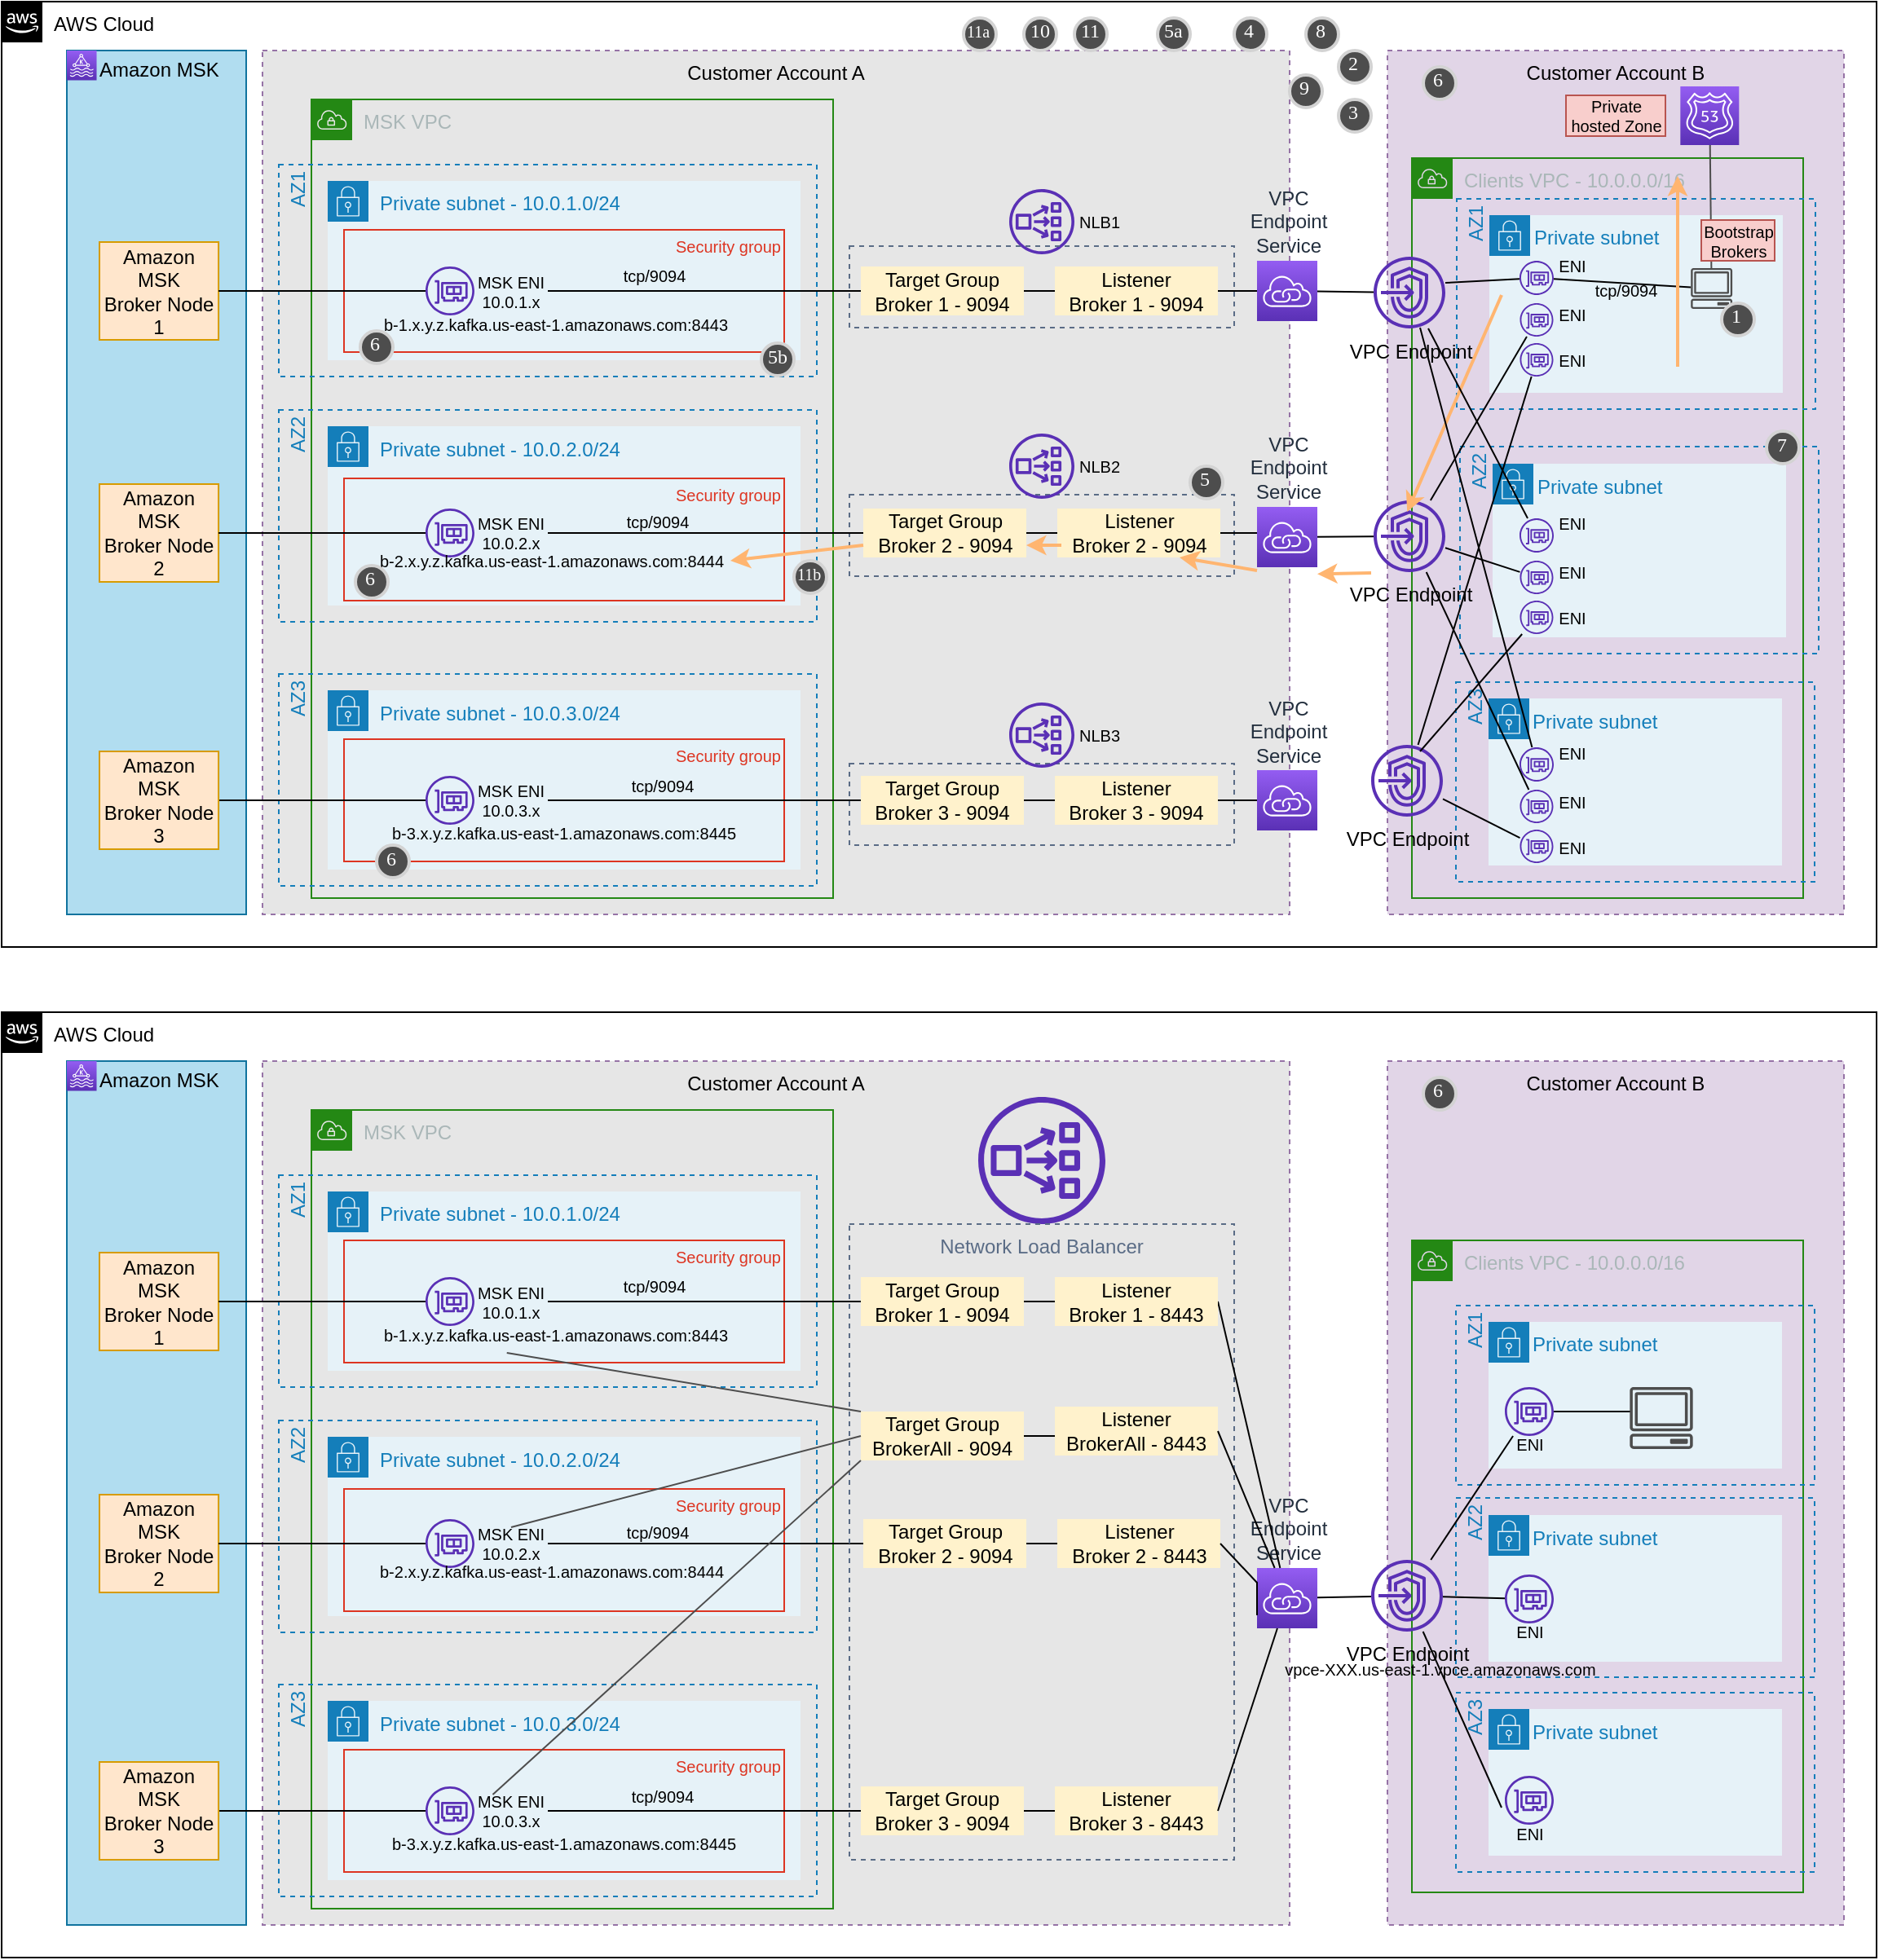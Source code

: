 <mxfile version="13.7.9" type="github"><diagram id="V1Vt3t-gvWR1uWZImgzx" name="Page-1"><mxGraphModel dx="1387" dy="724" grid="1" gridSize="10" guides="1" tooltips="1" connect="1" arrows="1" fold="1" page="1" pageScale="1" pageWidth="850" pageHeight="1100" math="0" shadow="0"><root><mxCell id="0"/><mxCell id="1" parent="0"/><mxCell id="DqZF1T1k3552ePXCRRWf-1" value="AWS Cloud" style="points=[[0,0],[0.25,0],[0.5,0],[0.75,0],[1,0],[1,0.25],[1,0.5],[1,0.75],[1,1],[0.75,1],[0.5,1],[0.25,1],[0,1],[0,0.75],[0,0.5],[0,0.25]];outlineConnect=0;html=1;whiteSpace=wrap;fontSize=12;fontStyle=0;shape=mxgraph.aws4.group;grIcon=mxgraph.aws4.group_aws_cloud_alt;verticalAlign=top;align=left;spacingLeft=30;dashed=0;" parent="1" vertex="1"><mxGeometry x="10" y="40" width="1150" height="580" as="geometry"/></mxCell><mxCell id="DqZF1T1k3552ePXCRRWf-12" value="Customer Account A" style="strokeColor=#9673a6;dashed=1;verticalAlign=top;fontStyle=0;align=center;fillColor=#E6E6E6;" parent="1" vertex="1"><mxGeometry x="170" y="70" width="630" height="530" as="geometry"/></mxCell><mxCell id="nQkquUUah0399Bla8zBt-5" value="" style="fillColor=none;strokeColor=#5A6C86;dashed=1;verticalAlign=top;fontStyle=0;fontColor=#5A6C86;align=center;" vertex="1" parent="1"><mxGeometry x="530" y="507.5" width="236" height="50" as="geometry"/></mxCell><mxCell id="nQkquUUah0399Bla8zBt-3" value="" style="fillColor=none;strokeColor=#5A6C86;dashed=1;verticalAlign=top;fontStyle=0;fontColor=#5A6C86;align=center;" vertex="1" parent="1"><mxGeometry x="530" y="342.5" width="236" height="50" as="geometry"/></mxCell><mxCell id="DqZF1T1k3552ePXCRRWf-7" value="Amazon MSK" style="group;spacingRight=0;spacingLeft=20;align=left;fillColor=#b1ddf0;strokeColor=#10739e;container=0;spacing=0;" parent="1" vertex="1" connectable="0"><mxGeometry x="50" y="70" width="110" height="530" as="geometry"/></mxCell><mxCell id="DqZF1T1k3552ePXCRRWf-13" value="Customer Account B" style="fillColor=#e1d5e7;strokeColor=#9673a6;dashed=1;verticalAlign=top;fontStyle=0;align=center;" parent="1" vertex="1"><mxGeometry x="860" y="70" width="280" height="530" as="geometry"/></mxCell><mxCell id="DqZF1T1k3552ePXCRRWf-14" value="MSK VPC" style="points=[[0,0],[0.25,0],[0.5,0],[0.75,0],[1,0],[1,0.25],[1,0.5],[1,0.75],[1,1],[0.75,1],[0.5,1],[0.25,1],[0,1],[0,0.75],[0,0.5],[0,0.25]];outlineConnect=0;gradientColor=none;html=1;whiteSpace=wrap;fontSize=12;fontStyle=0;shape=mxgraph.aws4.group;grIcon=mxgraph.aws4.group_vpc;strokeColor=#248814;fillColor=none;verticalAlign=top;align=left;spacingLeft=30;fontColor=#AAB7B8;dashed=0;" parent="1" vertex="1"><mxGeometry x="200" y="100" width="320" height="490" as="geometry"/></mxCell><mxCell id="DqZF1T1k3552ePXCRRWf-15" value="AZ1" style="fillColor=none;strokeColor=#147EBA;dashed=1;verticalAlign=top;fontStyle=0;fontColor=#147EBA;align=right;horizontal=0;spacing=0;spacingRight=4;" parent="1" vertex="1"><mxGeometry x="180" y="140" width="330" height="130" as="geometry"/></mxCell><mxCell id="DqZF1T1k3552ePXCRRWf-16" value="AZ2" style="fillColor=none;strokeColor=#147EBA;dashed=1;verticalAlign=top;fontStyle=0;fontColor=#147EBA;align=right;horizontal=0;spacing=0;spacingRight=4;" parent="1" vertex="1"><mxGeometry x="180" y="290.5" width="330" height="130" as="geometry"/></mxCell><mxCell id="DqZF1T1k3552ePXCRRWf-17" value="AZ3" style="fillColor=none;strokeColor=#147EBA;dashed=1;verticalAlign=top;fontStyle=0;fontColor=#147EBA;align=right;horizontal=0;spacing=0;spacingRight=4;" parent="1" vertex="1"><mxGeometry x="180" y="452.5" width="330" height="130" as="geometry"/></mxCell><mxCell id="YOj0RfPdQwlDos6cRO1P-2" value="Clients VPC - 10.0.0.0/16" style="points=[[0,0],[0.25,0],[0.5,0],[0.75,0],[1,0],[1,0.25],[1,0.5],[1,0.75],[1,1],[0.75,1],[0.5,1],[0.25,1],[0,1],[0,0.75],[0,0.5],[0,0.25]];outlineConnect=0;gradientColor=none;html=1;whiteSpace=wrap;fontSize=12;fontStyle=0;shape=mxgraph.aws4.group;grIcon=mxgraph.aws4.group_vpc;strokeColor=#248814;fillColor=none;verticalAlign=top;align=left;spacingLeft=30;fontColor=#AAB7B8;dashed=0;" parent="1" vertex="1"><mxGeometry x="875" y="136" width="240" height="454" as="geometry"/></mxCell><mxCell id="YOj0RfPdQwlDos6cRO1P-3" value="AZ1" style="fillColor=none;strokeColor=#147EBA;dashed=1;verticalAlign=top;fontStyle=0;fontColor=#147EBA;align=right;horizontal=0;spacing=0;spacingRight=4;" parent="1" vertex="1"><mxGeometry x="902.5" y="161" width="220" height="129" as="geometry"/></mxCell><mxCell id="YOj0RfPdQwlDos6cRO1P-4" value="AZ2" style="fillColor=none;strokeColor=#147EBA;dashed=1;verticalAlign=top;fontStyle=0;fontColor=#147EBA;align=right;horizontal=0;spacing=0;spacingRight=4;" parent="1" vertex="1"><mxGeometry x="904.5" y="313" width="220" height="127" as="geometry"/></mxCell><mxCell id="YOj0RfPdQwlDos6cRO1P-5" value="AZ3" style="fillColor=none;strokeColor=#147EBA;dashed=1;verticalAlign=top;fontStyle=0;fontColor=#147EBA;align=right;horizontal=0;spacing=0;spacingRight=4;" parent="1" vertex="1"><mxGeometry x="902" y="457.5" width="220" height="122.5" as="geometry"/></mxCell><mxCell id="YOj0RfPdQwlDos6cRO1P-7" value="Private subnet - 10.0.1.0/24" style="points=[[0,0],[0.25,0],[0.5,0],[0.75,0],[1,0],[1,0.25],[1,0.5],[1,0.75],[1,1],[0.75,1],[0.5,1],[0.25,1],[0,1],[0,0.75],[0,0.5],[0,0.25]];outlineConnect=0;gradientColor=none;html=1;whiteSpace=wrap;fontSize=12;fontStyle=0;shape=mxgraph.aws4.group;grIcon=mxgraph.aws4.group_security_group;grStroke=0;strokeColor=#147EBA;fillColor=#E6F2F8;verticalAlign=top;align=left;spacingLeft=30;fontColor=#147EBA;dashed=0;" parent="1" vertex="1"><mxGeometry x="210" y="150" width="290" height="110" as="geometry"/></mxCell><mxCell id="YOj0RfPdQwlDos6cRO1P-8" value="Private subnet - 10.0.2.0/24" style="points=[[0,0],[0.25,0],[0.5,0],[0.75,0],[1,0],[1,0.25],[1,0.5],[1,0.75],[1,1],[0.75,1],[0.5,1],[0.25,1],[0,1],[0,0.75],[0,0.5],[0,0.25]];outlineConnect=0;gradientColor=none;html=1;whiteSpace=wrap;fontSize=12;fontStyle=0;shape=mxgraph.aws4.group;grIcon=mxgraph.aws4.group_security_group;grStroke=0;strokeColor=#147EBA;fillColor=#E6F2F8;verticalAlign=top;align=left;spacingLeft=30;fontColor=#147EBA;dashed=0;" parent="1" vertex="1"><mxGeometry x="210" y="300.5" width="290" height="110" as="geometry"/></mxCell><mxCell id="YOj0RfPdQwlDos6cRO1P-9" value="Private subnet - 10.0.3.0/24" style="points=[[0,0],[0.25,0],[0.5,0],[0.75,0],[1,0],[1,0.25],[1,0.5],[1,0.75],[1,1],[0.75,1],[0.5,1],[0.25,1],[0,1],[0,0.75],[0,0.5],[0,0.25]];outlineConnect=0;gradientColor=none;html=1;whiteSpace=wrap;fontSize=12;fontStyle=0;shape=mxgraph.aws4.group;grIcon=mxgraph.aws4.group_security_group;grStroke=0;strokeColor=#147EBA;fillColor=#E6F2F8;verticalAlign=top;align=left;spacingLeft=30;fontColor=#147EBA;dashed=0;" parent="1" vertex="1"><mxGeometry x="210" y="462.5" width="290" height="110" as="geometry"/></mxCell><mxCell id="YOj0RfPdQwlDos6cRO1P-10" value="Private subnet" style="points=[[0,0],[0.25,0],[0.5,0],[0.75,0],[1,0],[1,0.25],[1,0.5],[1,0.75],[1,1],[0.75,1],[0.5,1],[0.25,1],[0,1],[0,0.75],[0,0.5],[0,0.25]];outlineConnect=0;gradientColor=none;html=1;whiteSpace=wrap;fontSize=12;fontStyle=0;shape=mxgraph.aws4.group;grIcon=mxgraph.aws4.group_security_group;grStroke=0;strokeColor=#147EBA;fillColor=#E6F2F8;verticalAlign=top;align=left;spacingLeft=25;fontColor=#147EBA;dashed=0;" parent="1" vertex="1"><mxGeometry x="922.5" y="171" width="180" height="109" as="geometry"/></mxCell><mxCell id="YOj0RfPdQwlDos6cRO1P-11" value="Private subnet" style="points=[[0,0],[0.25,0],[0.5,0],[0.75,0],[1,0],[1,0.25],[1,0.5],[1,0.75],[1,1],[0.75,1],[0.5,1],[0.25,1],[0,1],[0,0.75],[0,0.5],[0,0.25]];outlineConnect=0;gradientColor=none;html=1;whiteSpace=wrap;fontSize=12;fontStyle=0;shape=mxgraph.aws4.group;grIcon=mxgraph.aws4.group_security_group;grStroke=0;strokeColor=#147EBA;fillColor=#E6F2F8;verticalAlign=top;align=left;spacingLeft=25;fontColor=#147EBA;dashed=0;" parent="1" vertex="1"><mxGeometry x="924.5" y="323.5" width="180" height="106.5" as="geometry"/></mxCell><mxCell id="YOj0RfPdQwlDos6cRO1P-12" value="Private subnet" style="points=[[0,0],[0.25,0],[0.5,0],[0.75,0],[1,0],[1,0.25],[1,0.5],[1,0.75],[1,1],[0.75,1],[0.5,1],[0.25,1],[0,1],[0,0.75],[0,0.5],[0,0.25]];outlineConnect=0;gradientColor=none;html=1;whiteSpace=wrap;fontSize=12;fontStyle=0;shape=mxgraph.aws4.group;grIcon=mxgraph.aws4.group_security_group;grStroke=0;strokeColor=#147EBA;fillColor=#E6F2F8;verticalAlign=top;align=left;spacingLeft=25;fontColor=#147EBA;dashed=0;" parent="1" vertex="1"><mxGeometry x="922" y="467.5" width="180" height="102.5" as="geometry"/></mxCell><mxCell id="YOj0RfPdQwlDos6cRO1P-15" value="Security group" style="fillColor=none;strokeColor=#DD3522;verticalAlign=top;fontStyle=0;fontColor=#DD3522;align=right;fontSize=10;spacing=0;spacingRight=2;" parent="1" vertex="1"><mxGeometry x="220" y="332.5" width="270" height="75" as="geometry"/></mxCell><mxCell id="YOj0RfPdQwlDos6cRO1P-16" value="Security group" style="fillColor=none;strokeColor=#DD3522;verticalAlign=top;fontStyle=0;fontColor=#DD3522;align=right;fontSize=10;spacing=0;spacingRight=2;" parent="1" vertex="1"><mxGeometry x="220" y="492.5" width="270" height="75" as="geometry"/></mxCell><mxCell id="YOj0RfPdQwlDos6cRO1P-17" value="Security group" style="fillColor=none;strokeColor=#DD3522;verticalAlign=top;fontStyle=0;fontColor=#DD3522;align=right;fontSize=10;spacing=0;spacingLeft=0;spacingRight=2;" parent="1" vertex="1"><mxGeometry x="220" y="180" width="270" height="75" as="geometry"/></mxCell><mxCell id="YOj0RfPdQwlDos6cRO1P-18" value="" style="outlineConnect=0;fontColor=#232F3E;gradientColor=none;fillColor=#5A30B5;strokeColor=none;dashed=0;verticalLabelPosition=bottom;verticalAlign=top;align=center;html=1;fontSize=12;fontStyle=0;aspect=fixed;pointerEvents=1;shape=mxgraph.aws4.elastic_network_interface;" parent="1" vertex="1"><mxGeometry x="270" y="351" width="30" height="30" as="geometry"/></mxCell><mxCell id="YOj0RfPdQwlDos6cRO1P-19" value="" style="outlineConnect=0;fontColor=#232F3E;gradientColor=none;fillColor=#5A30B5;strokeColor=none;dashed=0;verticalLabelPosition=bottom;verticalAlign=top;align=center;html=1;fontSize=12;fontStyle=0;aspect=fixed;pointerEvents=1;shape=mxgraph.aws4.elastic_network_interface;" parent="1" vertex="1"><mxGeometry x="270" y="515" width="30" height="30" as="geometry"/></mxCell><mxCell id="YOj0RfPdQwlDos6cRO1P-14" value="" style="outlineConnect=0;fontColor=#232F3E;gradientColor=none;fillColor=#5A30B5;strokeColor=none;dashed=0;verticalLabelPosition=bottom;verticalAlign=top;align=center;html=1;fontSize=12;fontStyle=0;aspect=fixed;pointerEvents=1;shape=mxgraph.aws4.elastic_network_interface;" parent="1" vertex="1"><mxGeometry x="270" y="202.5" width="30" height="30" as="geometry"/></mxCell><mxCell id="YOj0RfPdQwlDos6cRO1P-60" value="" style="edgeStyle=orthogonalEdgeStyle;rounded=0;orthogonalLoop=1;jettySize=auto;html=1;endArrow=none;endFill=0;fontSize=10;exitX=1;exitY=0.5;exitDx=0;exitDy=0;entryX=0;entryY=0.5;entryDx=0;entryDy=0;" parent="1" source="YOj0RfPdQwlDos6cRO1P-20" target="YOj0RfPdQwlDos6cRO1P-44" edge="1"><mxGeometry relative="1" as="geometry"><Array as="points"><mxPoint x="650" y="218"/></Array></mxGeometry></mxCell><mxCell id="YOj0RfPdQwlDos6cRO1P-72" value="tcp/9094" style="edgeLabel;html=1;align=center;verticalAlign=middle;resizable=0;points=[];fontSize=10;labelBackgroundColor=none;" parent="YOj0RfPdQwlDos6cRO1P-60" vertex="1" connectable="0"><mxGeometry x="1" y="-245" relative="1" as="geometry"><mxPoint x="-127" y="235" as="offset"/></mxGeometry></mxCell><mxCell id="YOj0RfPdQwlDos6cRO1P-20" value="MSK ENI&lt;br&gt;10.0.1.x&lt;font style=&quot;font-size: 10px&quot;&gt;&lt;br style=&quot;font-size: 10px&quot;&gt;&lt;/font&gt;" style="text;html=1;strokeColor=none;fillColor=none;align=center;verticalAlign=middle;whiteSpace=wrap;rounded=0;fontSize=10;" parent="1" vertex="1"><mxGeometry x="300" y="207.5" width="45" height="20" as="geometry"/></mxCell><mxCell id="YOj0RfPdQwlDos6cRO1P-61" value="" style="edgeStyle=orthogonalEdgeStyle;rounded=0;orthogonalLoop=1;jettySize=auto;html=1;endArrow=none;endFill=0;fontSize=10;entryX=0;entryY=0.5;entryDx=0;entryDy=0;" parent="1" source="YOj0RfPdQwlDos6cRO1P-21" target="YOj0RfPdQwlDos6cRO1P-46" edge="1"><mxGeometry relative="1" as="geometry"/></mxCell><mxCell id="YOj0RfPdQwlDos6cRO1P-21" value="MSK ENI&lt;br&gt;10.0.2.x&lt;font style=&quot;font-size: 10px&quot;&gt;&lt;br style=&quot;font-size: 10px&quot;&gt;&lt;/font&gt;" style="text;html=1;strokeColor=none;fillColor=none;align=center;verticalAlign=middle;whiteSpace=wrap;rounded=0;fontSize=10;" parent="1" vertex="1"><mxGeometry x="300" y="356" width="45" height="20" as="geometry"/></mxCell><mxCell id="YOj0RfPdQwlDos6cRO1P-62" value="" style="edgeStyle=orthogonalEdgeStyle;rounded=0;orthogonalLoop=1;jettySize=auto;html=1;endArrow=none;endFill=0;fontSize=10;entryX=0;entryY=0.5;entryDx=0;entryDy=0;" parent="1" source="YOj0RfPdQwlDos6cRO1P-22" target="YOj0RfPdQwlDos6cRO1P-47" edge="1"><mxGeometry relative="1" as="geometry"/></mxCell><mxCell id="YOj0RfPdQwlDos6cRO1P-22" value="MSK ENI&lt;br&gt;10.0.3.x&lt;font style=&quot;font-size: 10px&quot;&gt;&lt;br style=&quot;font-size: 10px&quot;&gt;&lt;/font&gt;" style="text;html=1;strokeColor=none;fillColor=none;align=center;verticalAlign=middle;whiteSpace=wrap;rounded=0;fontSize=10;" parent="1" vertex="1"><mxGeometry x="300" y="520" width="45" height="20" as="geometry"/></mxCell><mxCell id="YOj0RfPdQwlDos6cRO1P-23" value="b-1.x.y.z.kafka.us-east-1.amazonaws.com:8443" style="text;html=1;strokeColor=none;fillColor=none;align=center;verticalAlign=middle;whiteSpace=wrap;rounded=0;fontSize=10;" parent="1" vertex="1"><mxGeometry x="240" y="227.5" width="220" height="20" as="geometry"/></mxCell><mxCell id="YOj0RfPdQwlDos6cRO1P-24" value="b-2.x.y.z.kafka.us-east-1.amazonaws.com:8444" style="text;html=1;strokeColor=none;fillColor=none;align=center;verticalAlign=middle;whiteSpace=wrap;rounded=0;fontSize=10;" parent="1" vertex="1"><mxGeometry x="238" y="376" width="219" height="14" as="geometry"/></mxCell><mxCell id="YOj0RfPdQwlDos6cRO1P-25" value="b-3.x.y.z.kafka.us-east-1.amazonaws.com:8445" style="text;html=1;strokeColor=none;fillColor=none;align=center;verticalAlign=middle;whiteSpace=wrap;rounded=0;fontSize=10;" parent="1" vertex="1"><mxGeometry x="235" y="540" width="240" height="20" as="geometry"/></mxCell><mxCell id="YOj0RfPdQwlDos6cRO1P-28" value="" style="outlineConnect=0;fontColor=#232F3E;gradientColor=none;fillColor=#5A30B5;strokeColor=none;dashed=0;verticalLabelPosition=bottom;verticalAlign=top;align=center;html=1;fontSize=12;fontStyle=0;aspect=fixed;pointerEvents=1;shape=mxgraph.aws4.network_load_balancer;" parent="1" vertex="1"><mxGeometry x="628" y="155" width="40" height="40" as="geometry"/></mxCell><mxCell id="YOj0RfPdQwlDos6cRO1P-29" value="VPC Endpoint&lt;br&gt;&lt;p style=&quot;margin-top: 0pt ; margin-bottom: 0pt ; margin-left: 0in ; text-align: left ; direction: ltr ; unicode-bidi: embed ; word-break: normal&quot;&gt;&lt;/p&gt;" style="outlineConnect=0;gradientColor=none;fillColor=#5A30B5;strokeColor=none;dashed=0;verticalLabelPosition=bottom;verticalAlign=top;align=center;html=1;fontSize=12;fontStyle=0;aspect=fixed;pointerEvents=1;shape=mxgraph.aws4.endpoints;" parent="1" vertex="1"><mxGeometry x="851.5" y="346" width="44" height="44" as="geometry"/></mxCell><mxCell id="YOj0RfPdQwlDos6cRO1P-85" value="" style="edgeStyle=none;rounded=0;orthogonalLoop=1;jettySize=auto;html=1;endArrow=none;endFill=0;fontSize=10;" parent="1" source="YOj0RfPdQwlDos6cRO1P-31" target="YOj0RfPdQwlDos6cRO1P-29" edge="1"><mxGeometry relative="1" as="geometry"/></mxCell><mxCell id="YOj0RfPdQwlDos6cRO1P-31" value="VPC &lt;br&gt;Endpoint&lt;br&gt;Service" style="outlineConnect=0;fontColor=#232F3E;gradientColor=#945DF2;gradientDirection=north;fillColor=#5A30B5;strokeColor=#ffffff;dashed=0;verticalLabelPosition=top;verticalAlign=bottom;align=center;html=1;fontSize=12;fontStyle=0;aspect=fixed;shape=mxgraph.aws4.resourceIcon;resIcon=mxgraph.aws4.vpc_privatelink;horizontal=1;labelPosition=center;" parent="1" vertex="1"><mxGeometry x="780" y="350" width="37" height="37" as="geometry"/></mxCell><mxCell id="YOj0RfPdQwlDos6cRO1P-77" value="" style="rounded=0;orthogonalLoop=1;jettySize=auto;html=1;endArrow=none;endFill=0;fontSize=10;" parent="1" source="YOj0RfPdQwlDos6cRO1P-34" edge="1" target="YOj0RfPdQwlDos6cRO1P-67"><mxGeometry relative="1" as="geometry"><mxPoint x="1010.5" y="215" as="targetPoint"/></mxGeometry></mxCell><mxCell id="YOj0RfPdQwlDos6cRO1P-78" value="tcp/9094" style="edgeLabel;html=1;align=center;verticalAlign=middle;resizable=0;points=[];fontSize=10;labelBackgroundColor=none;" parent="YOj0RfPdQwlDos6cRO1P-77" vertex="1" connectable="0"><mxGeometry x="-0.5" y="-1" relative="1" as="geometry"><mxPoint x="23" y="4.5" as="offset"/></mxGeometry></mxCell><mxCell id="nQkquUUah0399Bla8zBt-12" value="" style="rounded=0;orthogonalLoop=1;jettySize=auto;html=1;endArrow=none;endFill=0;" edge="1" parent="1" source="YOj0RfPdQwlDos6cRO1P-34"><mxGeometry relative="1" as="geometry"><mxPoint x="895.5" y="212.541" as="targetPoint"/></mxGeometry></mxCell><mxCell id="YOj0RfPdQwlDos6cRO1P-34" value="" style="outlineConnect=0;fontColor=#232F3E;gradientColor=none;fillColor=#5A30B5;strokeColor=none;dashed=0;verticalLabelPosition=bottom;verticalAlign=top;align=center;html=1;fontSize=12;fontStyle=0;aspect=fixed;pointerEvents=1;shape=mxgraph.aws4.elastic_network_interface;" parent="1" vertex="1"><mxGeometry x="941" y="199" width="21" height="21" as="geometry"/></mxCell><mxCell id="YOj0RfPdQwlDos6cRO1P-37" value="" style="fillColor=none;strokeColor=#5A6C86;dashed=1;verticalAlign=top;fontStyle=0;fontColor=#5A6C86;align=center;" parent="1" vertex="1"><mxGeometry x="530" y="190" width="236" height="50" as="geometry"/></mxCell><mxCell id="YOj0RfPdQwlDos6cRO1P-65" value="" style="edgeStyle=orthogonalEdgeStyle;rounded=0;orthogonalLoop=1;jettySize=auto;html=1;endArrow=none;endFill=0;fontSize=10;" parent="1" source="YOj0RfPdQwlDos6cRO1P-44" target="YOj0RfPdQwlDos6cRO1P-45" edge="1"><mxGeometry relative="1" as="geometry"/></mxCell><mxCell id="YOj0RfPdQwlDos6cRO1P-44" value="Target Group Broker 1 - 9094" style="rounded=0;whiteSpace=wrap;html=1;align=center;fillColor=#fff2cc;strokeColor=none;" parent="1" vertex="1"><mxGeometry x="537" y="202.5" width="100" height="30" as="geometry"/></mxCell><mxCell id="YOj0RfPdQwlDos6cRO1P-81" style="rounded=0;orthogonalLoop=1;jettySize=auto;html=1;exitX=1;exitY=0.5;exitDx=0;exitDy=0;endArrow=none;endFill=0;fontSize=10;" parent="1" source="YOj0RfPdQwlDos6cRO1P-45" target="nQkquUUah0399Bla8zBt-8" edge="1"><mxGeometry relative="1" as="geometry"/></mxCell><mxCell id="YOj0RfPdQwlDos6cRO1P-45" value="Listener &lt;br&gt;Broker 1 - 9094" style="rounded=0;whiteSpace=wrap;html=1;align=center;fillColor=#fff2cc;strokeColor=none;" parent="1" vertex="1"><mxGeometry x="656" y="202.5" width="100" height="30" as="geometry"/></mxCell><mxCell id="YOj0RfPdQwlDos6cRO1P-63" value="" style="edgeStyle=orthogonalEdgeStyle;rounded=0;orthogonalLoop=1;jettySize=auto;html=1;endArrow=none;endFill=0;fontSize=10;" parent="1" source="YOj0RfPdQwlDos6cRO1P-46" target="YOj0RfPdQwlDos6cRO1P-48" edge="1"><mxGeometry relative="1" as="geometry"/></mxCell><mxCell id="YOj0RfPdQwlDos6cRO1P-46" value="Target Group Broker 2 - 9094" style="rounded=0;whiteSpace=wrap;html=1;align=center;fillColor=#fff2cc;strokeColor=none;" parent="1" vertex="1"><mxGeometry x="538.5" y="351" width="100" height="30" as="geometry"/></mxCell><mxCell id="YOj0RfPdQwlDos6cRO1P-66" value="" style="edgeStyle=orthogonalEdgeStyle;rounded=0;orthogonalLoop=1;jettySize=auto;html=1;endArrow=none;endFill=0;fontSize=10;" parent="1" source="YOj0RfPdQwlDos6cRO1P-47" target="YOj0RfPdQwlDos6cRO1P-49" edge="1"><mxGeometry relative="1" as="geometry"/></mxCell><mxCell id="YOj0RfPdQwlDos6cRO1P-47" value="Target Group Broker 3 - 9094" style="rounded=0;whiteSpace=wrap;html=1;align=center;fillColor=#fff2cc;strokeColor=none;" parent="1" vertex="1"><mxGeometry x="537" y="515" width="100" height="30" as="geometry"/></mxCell><mxCell id="YOj0RfPdQwlDos6cRO1P-48" value="Listener &lt;br&gt;Broker 2 - 9094" style="rounded=0;whiteSpace=wrap;html=1;align=center;fillColor=#fff2cc;strokeColor=none;" parent="1" vertex="1"><mxGeometry x="657.5" y="351" width="100" height="30" as="geometry"/></mxCell><mxCell id="YOj0RfPdQwlDos6cRO1P-49" value="Listener &lt;br&gt;Broker 3 - 9094" style="rounded=0;whiteSpace=wrap;html=1;align=center;fillColor=#fff2cc;strokeColor=none;" parent="1" vertex="1"><mxGeometry x="656" y="515" width="100" height="30" as="geometry"/></mxCell><mxCell id="YOj0RfPdQwlDos6cRO1P-53" value="" style="outlineConnect=0;fontColor=#232F3E;gradientColor=#945DF2;gradientDirection=north;fillColor=#5A30B5;strokeColor=#ffffff;dashed=0;verticalLabelPosition=bottom;verticalAlign=top;align=center;html=1;fontSize=12;fontStyle=0;aspect=fixed;shape=mxgraph.aws4.resourceIcon;resIcon=mxgraph.aws4.route_53;" parent="1" vertex="1"><mxGeometry x="1039.66" y="92" width="36" height="36" as="geometry"/></mxCell><mxCell id="DqZF1T1k3552ePXCRRWf-6" value="" style="outlineConnect=0;fontColor=#232F3E;gradientColor=#945DF2;gradientDirection=north;fillColor=#5A30B5;strokeColor=#ffffff;dashed=0;verticalLabelPosition=bottom;verticalAlign=top;align=left;html=1;fontSize=12;fontStyle=0;aspect=fixed;shape=mxgraph.aws4.resourceIcon;resIcon=mxgraph.aws4.managed_streaming_for_kafka;" parent="1" vertex="1"><mxGeometry x="49.999" y="70" width="18.261" height="18.261" as="geometry"/></mxCell><mxCell id="DqZF1T1k3552ePXCRRWf-9" value="Amazon MSK&lt;br&gt;Broker Node 1" style="rounded=0;whiteSpace=wrap;html=1;align=center;fillColor=#ffe6cc;strokeColor=#d79b00;" parent="1" vertex="1"><mxGeometry x="69.998" y="187.5" width="73.043" height="60" as="geometry"/></mxCell><mxCell id="DqZF1T1k3552ePXCRRWf-10" value="Amazon MSK&lt;br&gt;Broker Node 2" style="rounded=0;whiteSpace=wrap;html=1;align=center;fillColor=#ffe6cc;strokeColor=#d79b00;" parent="1" vertex="1"><mxGeometry x="69.998" y="336" width="73.043" height="60" as="geometry"/></mxCell><mxCell id="YOj0RfPdQwlDos6cRO1P-58" value="" style="edgeStyle=orthogonalEdgeStyle;rounded=0;orthogonalLoop=1;jettySize=auto;html=1;fontSize=10;endArrow=none;endFill=0;" parent="1" source="DqZF1T1k3552ePXCRRWf-11" target="YOj0RfPdQwlDos6cRO1P-19" edge="1"><mxGeometry relative="1" as="geometry"><mxPoint x="227.391" y="522.5" as="targetPoint"/></mxGeometry></mxCell><mxCell id="DqZF1T1k3552ePXCRRWf-11" value="Amazon MSK&lt;br&gt;Broker Node 3" style="rounded=0;whiteSpace=wrap;html=1;align=center;fillColor=#ffe6cc;strokeColor=#d79b00;" parent="1" vertex="1"><mxGeometry x="69.998" y="500" width="73.043" height="60" as="geometry"/></mxCell><mxCell id="YOj0RfPdQwlDos6cRO1P-56" value="" style="edgeStyle=orthogonalEdgeStyle;rounded=0;orthogonalLoop=1;jettySize=auto;html=1;fontSize=10;endArrow=none;endFill=0;" parent="1" source="DqZF1T1k3552ePXCRRWf-10" target="YOj0RfPdQwlDos6cRO1P-18" edge="1"><mxGeometry relative="1" as="geometry"/></mxCell><mxCell id="YOj0RfPdQwlDos6cRO1P-55" value="" style="edgeStyle=orthogonalEdgeStyle;rounded=0;orthogonalLoop=1;jettySize=auto;html=1;fontSize=10;endArrow=none;endFill=0;" parent="1" source="DqZF1T1k3552ePXCRRWf-9" target="YOj0RfPdQwlDos6cRO1P-14" edge="1"><mxGeometry relative="1" as="geometry"/></mxCell><mxCell id="YOj0RfPdQwlDos6cRO1P-93" value="" style="edgeStyle=none;rounded=0;orthogonalLoop=1;jettySize=auto;html=1;endArrow=none;endFill=0;strokeColor=#4D4D4D;fontSize=10;" parent="1" source="YOj0RfPdQwlDos6cRO1P-67" target="YOj0RfPdQwlDos6cRO1P-53" edge="1"><mxGeometry relative="1" as="geometry"><mxPoint x="1059.5" y="201" as="targetPoint"/></mxGeometry></mxCell><mxCell id="YOj0RfPdQwlDos6cRO1P-67" value="" style="outlineConnect=0;fontColor=#232F3E;gradientColor=none;strokeColor=none;dashed=0;verticalLabelPosition=bottom;verticalAlign=top;align=center;html=1;fontSize=12;fontStyle=0;aspect=fixed;pointerEvents=1;shape=mxgraph.aws4.client;strokeWidth=1;fillColor=#4D4D4D;" parent="1" vertex="1"><mxGeometry x="1046" y="203.5" width="25.66" height="25" as="geometry"/></mxCell><mxCell id="YOj0RfPdQwlDos6cRO1P-69" value="&lt;font style=&quot;font-size: 10px&quot;&gt;ENI&lt;br style=&quot;font-size: 10px&quot;&gt;&lt;/font&gt;" style="text;html=1;strokeColor=none;fillColor=none;align=center;verticalAlign=middle;whiteSpace=wrap;rounded=0;fontSize=10;" parent="1" vertex="1"><mxGeometry x="959" y="192" width="29" height="20" as="geometry"/></mxCell><mxCell id="YOj0RfPdQwlDos6cRO1P-73" value="tcp/9094" style="edgeLabel;html=1;align=center;verticalAlign=middle;resizable=0;points=[];fontSize=10;labelBackgroundColor=none;" parent="1" vertex="1" connectable="0"><mxGeometry x="430" y="217.5" as="geometry"><mxPoint x="-18" y="141" as="offset"/></mxGeometry></mxCell><mxCell id="YOj0RfPdQwlDos6cRO1P-74" value="tcp/9094" style="edgeLabel;html=1;align=center;verticalAlign=middle;resizable=0;points=[];fontSize=10;labelBackgroundColor=none;" parent="1" vertex="1" connectable="0"><mxGeometry x="430" y="386" as="geometry"><mxPoint x="-15" y="135" as="offset"/></mxGeometry></mxCell><mxCell id="YOj0RfPdQwlDos6cRO1P-82" style="rounded=0;orthogonalLoop=1;jettySize=auto;html=1;exitX=1;exitY=0.5;exitDx=0;exitDy=0;endArrow=none;endFill=0;fontSize=10;" parent="1" source="YOj0RfPdQwlDos6cRO1P-49" target="nQkquUUah0399Bla8zBt-9" edge="1"><mxGeometry relative="1" as="geometry"><mxPoint x="766" y="227.5" as="sourcePoint"/><mxPoint x="810.316" y="375.5" as="targetPoint"/></mxGeometry></mxCell><mxCell id="YOj0RfPdQwlDos6cRO1P-83" style="rounded=0;orthogonalLoop=1;jettySize=auto;html=1;endArrow=none;endFill=0;fontSize=10;exitX=1;exitY=0.5;exitDx=0;exitDy=0;" parent="1" source="YOj0RfPdQwlDos6cRO1P-48" edge="1"><mxGeometry relative="1" as="geometry"><mxPoint x="766" y="227.5" as="sourcePoint"/><mxPoint x="780" y="366" as="targetPoint"/><Array as="points"><mxPoint x="780" y="366"/></Array></mxGeometry></mxCell><mxCell id="YOj0RfPdQwlDos6cRO1P-94" value="2" style="ellipse;whiteSpace=wrap;html=1;aspect=fixed;strokeWidth=2;fontFamily=Tahoma;spacingBottom=4;spacingRight=2;strokeColor=#d3d3d3;labelBackgroundColor=none;fillColor=#4D4D4D;align=left;fontColor=#FFFFFF;spacingLeft=4;" parent="1" vertex="1"><mxGeometry x="830" y="70" width="20" height="20" as="geometry"/></mxCell><mxCell id="YOj0RfPdQwlDos6cRO1P-95" value="3" style="ellipse;whiteSpace=wrap;html=1;aspect=fixed;strokeWidth=2;fontFamily=Tahoma;spacingBottom=4;spacingRight=2;strokeColor=#d3d3d3;labelBackgroundColor=none;fillColor=#4D4D4D;align=left;fontColor=#FFFFFF;spacingLeft=4;" parent="1" vertex="1"><mxGeometry x="830" y="100" width="20" height="20" as="geometry"/></mxCell><mxCell id="YOj0RfPdQwlDos6cRO1P-96" value="4" style="ellipse;whiteSpace=wrap;html=1;aspect=fixed;strokeWidth=2;fontFamily=Tahoma;spacingBottom=4;spacingRight=2;strokeColor=#d3d3d3;labelBackgroundColor=none;fillColor=#4D4D4D;align=left;fontColor=#FFFFFF;spacingLeft=4;" parent="1" vertex="1"><mxGeometry x="766" y="50" width="20" height="20" as="geometry"/></mxCell><mxCell id="YOj0RfPdQwlDos6cRO1P-97" value="5" style="ellipse;whiteSpace=wrap;html=1;aspect=fixed;strokeWidth=2;fontFamily=Tahoma;spacingBottom=4;spacingRight=2;strokeColor=#d3d3d3;labelBackgroundColor=none;fillColor=#4D4D4D;align=left;fontColor=#FFFFFF;spacingLeft=4;" parent="1" vertex="1"><mxGeometry x="739" y="325" width="20" height="20" as="geometry"/></mxCell><mxCell id="YOj0RfPdQwlDos6cRO1P-98" value="6" style="ellipse;whiteSpace=wrap;html=1;aspect=fixed;strokeWidth=2;fontFamily=Tahoma;spacingBottom=4;spacingRight=2;strokeColor=#d3d3d3;labelBackgroundColor=none;fillColor=#4D4D4D;align=left;fontColor=#FFFFFF;spacingLeft=4;" parent="1" vertex="1"><mxGeometry x="882" y="80" width="20" height="20" as="geometry"/></mxCell><mxCell id="YOj0RfPdQwlDos6cRO1P-99" value="1" style="ellipse;whiteSpace=wrap;html=1;aspect=fixed;strokeWidth=2;fontFamily=Tahoma;spacingBottom=4;spacingRight=2;strokeColor=#d3d3d3;labelBackgroundColor=none;fillColor=#4D4D4D;align=left;fontColor=#FFFFFF;spacingLeft=4;" parent="1" vertex="1"><mxGeometry x="1065" y="225" width="20" height="20" as="geometry"/></mxCell><mxCell id="J3hpJYSXND3omHvZxPC7-1" value="&lt;font style=&quot;font-size: 10px&quot;&gt;Bootstrap Brokers&lt;br style=&quot;font-size: 10px&quot;&gt;&lt;/font&gt;" style="text;html=1;strokeColor=#b85450;fillColor=#f8cecc;align=center;verticalAlign=middle;whiteSpace=wrap;rounded=0;fontSize=10;" parent="1" vertex="1"><mxGeometry x="1052.5" y="174" width="45" height="25" as="geometry"/></mxCell><mxCell id="J3hpJYSXND3omHvZxPC7-3" value="&lt;font style=&quot;font-size: 10px&quot;&gt;Private hosted Zone&lt;br style=&quot;font-size: 10px&quot;&gt;&lt;/font&gt;" style="text;html=1;strokeColor=#b85450;fillColor=#f8cecc;align=center;verticalAlign=middle;whiteSpace=wrap;rounded=0;fontSize=10;" parent="1" vertex="1"><mxGeometry x="969.5" y="97.5" width="61" height="25" as="geometry"/></mxCell><mxCell id="J3hpJYSXND3omHvZxPC7-4" value="" style="endArrow=classic;html=1;strokeColor=#FFB570;entryX=0.25;entryY=1.056;entryDx=0;entryDy=0;entryPerimeter=0;strokeWidth=2;jumpSize=6;exitX=0.268;exitY=-0.053;exitDx=0;exitDy=0;exitPerimeter=0;" parent="1" edge="1"><mxGeometry width="50" height="50" relative="1" as="geometry"><mxPoint x="1037.996" y="263.986" as="sourcePoint"/><mxPoint x="1038" y="147.016" as="targetPoint"/></mxGeometry></mxCell><mxCell id="J3hpJYSXND3omHvZxPC7-6" value="" style="endArrow=classic;html=1;strokeColor=#FFB570;strokeWidth=2;jumpSize=6;entryX=-0.012;entryY=0.478;entryDx=0;entryDy=0;entryPerimeter=0;" parent="1" target="YOj0RfPdQwlDos6cRO1P-2" edge="1"><mxGeometry width="50" height="50" relative="1" as="geometry"><mxPoint x="930" y="220" as="sourcePoint"/><mxPoint x="1048" y="161.016" as="targetPoint"/></mxGeometry></mxCell><mxCell id="J3hpJYSXND3omHvZxPC7-8" value="" style="endArrow=classic;html=1;strokeColor=#FFB570;strokeWidth=2;jumpSize=6;" parent="1" edge="1"><mxGeometry width="50" height="50" relative="1" as="geometry"><mxPoint x="850" y="390.449" as="sourcePoint"/><mxPoint x="817" y="391.122" as="targetPoint"/></mxGeometry></mxCell><mxCell id="J3hpJYSXND3omHvZxPC7-11" value="5a" style="ellipse;whiteSpace=wrap;html=1;aspect=fixed;strokeWidth=2;fontFamily=Tahoma;spacingBottom=4;spacingRight=0;strokeColor=#d3d3d3;labelBackgroundColor=none;fillColor=#4D4D4D;align=left;fontColor=#FFFFFF;spacingLeft=2;" parent="1" vertex="1"><mxGeometry x="719" y="50" width="20" height="20" as="geometry"/></mxCell><mxCell id="J3hpJYSXND3omHvZxPC7-12" value="5b" style="ellipse;whiteSpace=wrap;html=1;aspect=fixed;strokeWidth=2;fontFamily=Tahoma;spacingBottom=4;spacingRight=0;strokeColor=#d3d3d3;labelBackgroundColor=none;fillColor=#4D4D4D;align=left;fontColor=#FFFFFF;spacingLeft=2;" parent="1" vertex="1"><mxGeometry x="476" y="249.5" width="20" height="20" as="geometry"/></mxCell><mxCell id="J3hpJYSXND3omHvZxPC7-15" value="6" style="ellipse;whiteSpace=wrap;html=1;aspect=fixed;strokeWidth=2;fontFamily=Tahoma;spacingBottom=4;spacingRight=2;strokeColor=#d3d3d3;labelBackgroundColor=none;fillColor=#4D4D4D;align=left;fontColor=#FFFFFF;spacingLeft=4;" parent="1" vertex="1"><mxGeometry x="230" y="242" width="20" height="20" as="geometry"/></mxCell><mxCell id="J3hpJYSXND3omHvZxPC7-16" value="6" style="ellipse;whiteSpace=wrap;html=1;aspect=fixed;strokeWidth=2;fontFamily=Tahoma;spacingBottom=4;spacingRight=2;strokeColor=#d3d3d3;labelBackgroundColor=none;fillColor=#4D4D4D;align=left;fontColor=#FFFFFF;spacingLeft=4;" parent="1" vertex="1"><mxGeometry x="227" y="386" width="20" height="20" as="geometry"/></mxCell><mxCell id="J3hpJYSXND3omHvZxPC7-17" value="6" style="ellipse;whiteSpace=wrap;html=1;aspect=fixed;strokeWidth=2;fontFamily=Tahoma;spacingBottom=4;spacingRight=2;strokeColor=#d3d3d3;labelBackgroundColor=none;fillColor=#4D4D4D;align=left;fontColor=#FFFFFF;spacingLeft=4;" parent="1" vertex="1"><mxGeometry x="240" y="557.5" width="20" height="20" as="geometry"/></mxCell><mxCell id="J3hpJYSXND3omHvZxPC7-19" value="7" style="ellipse;whiteSpace=wrap;html=1;aspect=fixed;strokeWidth=2;fontFamily=Tahoma;spacingBottom=4;spacingRight=2;strokeColor=#d3d3d3;labelBackgroundColor=none;fillColor=#4D4D4D;align=left;fontColor=#FFFFFF;spacingLeft=4;" parent="1" vertex="1"><mxGeometry x="1092.5" y="303.5" width="20" height="20" as="geometry"/></mxCell><mxCell id="J3hpJYSXND3omHvZxPC7-20" value="8" style="ellipse;whiteSpace=wrap;html=1;aspect=fixed;strokeWidth=2;fontFamily=Tahoma;spacingBottom=4;spacingRight=2;strokeColor=#d3d3d3;labelBackgroundColor=none;fillColor=#4D4D4D;align=left;fontColor=#FFFFFF;spacingLeft=4;" parent="1" vertex="1"><mxGeometry x="810" y="50" width="20" height="20" as="geometry"/></mxCell><mxCell id="J3hpJYSXND3omHvZxPC7-21" value="9" style="ellipse;whiteSpace=wrap;html=1;aspect=fixed;strokeWidth=2;fontFamily=Tahoma;spacingBottom=4;spacingRight=2;strokeColor=#d3d3d3;labelBackgroundColor=none;fillColor=#4D4D4D;align=left;fontColor=#FFFFFF;spacingLeft=4;" parent="1" vertex="1"><mxGeometry x="800" y="85" width="20" height="20" as="geometry"/></mxCell><mxCell id="J3hpJYSXND3omHvZxPC7-22" value="10" style="ellipse;whiteSpace=wrap;html=1;aspect=fixed;strokeWidth=2;fontFamily=Tahoma;spacingBottom=4;spacingRight=2;strokeColor=#d3d3d3;labelBackgroundColor=none;fillColor=#4D4D4D;align=left;fontColor=#FFFFFF;spacingLeft=2;" parent="1" vertex="1"><mxGeometry x="637" y="50" width="20" height="20" as="geometry"/></mxCell><mxCell id="J3hpJYSXND3omHvZxPC7-23" value="" style="rounded=0;jumpSize=6;orthogonalLoop=1;jettySize=auto;html=1;strokeColor=#FFB570;strokeWidth=2;entryX=0.75;entryY=1;entryDx=0;entryDy=0;exitX=0;exitY=1.054;exitDx=0;exitDy=0;exitPerimeter=0;" parent="1" source="YOj0RfPdQwlDos6cRO1P-31" target="YOj0RfPdQwlDos6cRO1P-48" edge="1"><mxGeometry relative="1" as="geometry"><mxPoint x="796.666" y="391" as="sourcePoint"/><mxPoint x="760" y="321.01" as="targetPoint"/></mxGeometry></mxCell><mxCell id="J3hpJYSXND3omHvZxPC7-24" value="11" style="ellipse;whiteSpace=wrap;html=1;aspect=fixed;strokeWidth=2;fontFamily=Tahoma;spacingBottom=4;spacingRight=2;strokeColor=#d3d3d3;labelBackgroundColor=none;fillColor=#4D4D4D;align=left;fontColor=#FFFFFF;spacingLeft=2;" parent="1" vertex="1"><mxGeometry x="668" y="50" width="20" height="20" as="geometry"/></mxCell><mxCell id="J3hpJYSXND3omHvZxPC7-25" value="" style="rounded=0;jumpSize=6;orthogonalLoop=1;jettySize=auto;html=1;strokeColor=#FFB570;strokeWidth=2;entryX=1;entryY=0.75;entryDx=0;entryDy=0;exitX=0.025;exitY=0.75;exitDx=0;exitDy=0;exitPerimeter=0;" parent="1" source="YOj0RfPdQwlDos6cRO1P-48" target="YOj0RfPdQwlDos6cRO1P-46" edge="1"><mxGeometry relative="1" as="geometry"><mxPoint x="790" y="429.998" as="sourcePoint"/><mxPoint x="742.5" y="391" as="targetPoint"/></mxGeometry></mxCell><mxCell id="J3hpJYSXND3omHvZxPC7-26" value="11a" style="ellipse;whiteSpace=wrap;html=1;aspect=fixed;strokeWidth=2;fontFamily=Tahoma;spacingBottom=4;spacingRight=2;strokeColor=#d3d3d3;labelBackgroundColor=none;fillColor=#4D4D4D;align=left;fontColor=#FFFFFF;spacingLeft=0;fontSize=10;" parent="1" vertex="1"><mxGeometry x="600" y="50" width="20" height="20" as="geometry"/></mxCell><mxCell id="J3hpJYSXND3omHvZxPC7-27" value="" style="endArrow=classic;html=1;strokeColor=#FFB570;strokeWidth=2;jumpSize=6;exitX=0;exitY=0.75;exitDx=0;exitDy=0;" parent="1" source="YOj0RfPdQwlDos6cRO1P-46" edge="1"><mxGeometry width="50" height="50" relative="1" as="geometry"><mxPoint x="572" y="295" as="sourcePoint"/><mxPoint x="457" y="383" as="targetPoint"/></mxGeometry></mxCell><mxCell id="J3hpJYSXND3omHvZxPC7-28" value="11b" style="ellipse;whiteSpace=wrap;html=1;aspect=fixed;strokeWidth=2;fontFamily=Tahoma;spacingBottom=4;spacingRight=2;strokeColor=#d3d3d3;labelBackgroundColor=none;fillColor=#4D4D4D;align=left;fontColor=#FFFFFF;spacingLeft=0;fontSize=10;" parent="1" vertex="1"><mxGeometry x="496" y="383" width="20" height="20" as="geometry"/></mxCell><mxCell id="J3hpJYSXND3omHvZxPC7-35" value="AWS Cloud" style="points=[[0,0],[0.25,0],[0.5,0],[0.75,0],[1,0],[1,0.25],[1,0.5],[1,0.75],[1,1],[0.75,1],[0.5,1],[0.25,1],[0,1],[0,0.75],[0,0.5],[0,0.25]];outlineConnect=0;html=1;whiteSpace=wrap;fontSize=12;fontStyle=0;shape=mxgraph.aws4.group;grIcon=mxgraph.aws4.group_aws_cloud_alt;verticalAlign=top;align=left;spacingLeft=30;dashed=0;" parent="1" vertex="1"><mxGeometry x="10" y="660" width="1150" height="580" as="geometry"/></mxCell><mxCell id="J3hpJYSXND3omHvZxPC7-36" value="Amazon MSK" style="group;spacingRight=0;spacingLeft=20;align=left;fillColor=#b1ddf0;strokeColor=#10739e;container=0;spacing=0;" parent="1" vertex="1" connectable="0"><mxGeometry x="50" y="690" width="110" height="530" as="geometry"/></mxCell><mxCell id="J3hpJYSXND3omHvZxPC7-37" value="Customer Account A" style="strokeColor=#9673a6;dashed=1;verticalAlign=top;fontStyle=0;align=center;fillColor=#E6E6E6;" parent="1" vertex="1"><mxGeometry x="170" y="690" width="630" height="530" as="geometry"/></mxCell><mxCell id="J3hpJYSXND3omHvZxPC7-38" value="Customer Account B" style="fillColor=#e1d5e7;strokeColor=#9673a6;dashed=1;verticalAlign=top;fontStyle=0;align=center;" parent="1" vertex="1"><mxGeometry x="860" y="690" width="280" height="530" as="geometry"/></mxCell><mxCell id="J3hpJYSXND3omHvZxPC7-39" value="MSK VPC" style="points=[[0,0],[0.25,0],[0.5,0],[0.75,0],[1,0],[1,0.25],[1,0.5],[1,0.75],[1,1],[0.75,1],[0.5,1],[0.25,1],[0,1],[0,0.75],[0,0.5],[0,0.25]];outlineConnect=0;gradientColor=none;html=1;whiteSpace=wrap;fontSize=12;fontStyle=0;shape=mxgraph.aws4.group;grIcon=mxgraph.aws4.group_vpc;strokeColor=#248814;fillColor=none;verticalAlign=top;align=left;spacingLeft=30;fontColor=#AAB7B8;dashed=0;" parent="1" vertex="1"><mxGeometry x="200" y="720" width="320" height="490" as="geometry"/></mxCell><mxCell id="J3hpJYSXND3omHvZxPC7-40" value="AZ1" style="fillColor=none;strokeColor=#147EBA;dashed=1;verticalAlign=top;fontStyle=0;fontColor=#147EBA;align=right;horizontal=0;spacing=0;spacingRight=4;" parent="1" vertex="1"><mxGeometry x="180" y="760" width="330" height="130" as="geometry"/></mxCell><mxCell id="J3hpJYSXND3omHvZxPC7-41" value="AZ2" style="fillColor=none;strokeColor=#147EBA;dashed=1;verticalAlign=top;fontStyle=0;fontColor=#147EBA;align=right;horizontal=0;spacing=0;spacingRight=4;" parent="1" vertex="1"><mxGeometry x="180" y="910.5" width="330" height="130" as="geometry"/></mxCell><mxCell id="J3hpJYSXND3omHvZxPC7-42" value="AZ3" style="fillColor=none;strokeColor=#147EBA;dashed=1;verticalAlign=top;fontStyle=0;fontColor=#147EBA;align=right;horizontal=0;spacing=0;spacingRight=4;" parent="1" vertex="1"><mxGeometry x="180" y="1072.5" width="330" height="130" as="geometry"/></mxCell><mxCell id="J3hpJYSXND3omHvZxPC7-43" value="Clients VPC - 10.0.0.0/16" style="points=[[0,0],[0.25,0],[0.5,0],[0.75,0],[1,0],[1,0.25],[1,0.5],[1,0.75],[1,1],[0.75,1],[0.5,1],[0.25,1],[0,1],[0,0.75],[0,0.5],[0,0.25]];outlineConnect=0;gradientColor=none;html=1;whiteSpace=wrap;fontSize=12;fontStyle=0;shape=mxgraph.aws4.group;grIcon=mxgraph.aws4.group_vpc;strokeColor=#248814;fillColor=none;verticalAlign=top;align=left;spacingLeft=30;fontColor=#AAB7B8;dashed=0;" parent="1" vertex="1"><mxGeometry x="875" y="800" width="240" height="400" as="geometry"/></mxCell><mxCell id="J3hpJYSXND3omHvZxPC7-44" value="AZ1" style="fillColor=none;strokeColor=#147EBA;dashed=1;verticalAlign=top;fontStyle=0;fontColor=#147EBA;align=right;horizontal=0;spacing=0;spacingRight=4;" parent="1" vertex="1"><mxGeometry x="902" y="840" width="220" height="110" as="geometry"/></mxCell><mxCell id="J3hpJYSXND3omHvZxPC7-45" value="AZ2" style="fillColor=none;strokeColor=#147EBA;dashed=1;verticalAlign=top;fontStyle=0;fontColor=#147EBA;align=right;horizontal=0;spacing=0;spacingRight=4;" parent="1" vertex="1"><mxGeometry x="902" y="958" width="220" height="110" as="geometry"/></mxCell><mxCell id="J3hpJYSXND3omHvZxPC7-46" value="AZ3" style="fillColor=none;strokeColor=#147EBA;dashed=1;verticalAlign=top;fontStyle=0;fontColor=#147EBA;align=right;horizontal=0;spacing=0;spacingRight=4;" parent="1" vertex="1"><mxGeometry x="902" y="1077.5" width="220" height="110" as="geometry"/></mxCell><mxCell id="J3hpJYSXND3omHvZxPC7-47" value="Private subnet - 10.0.1.0/24" style="points=[[0,0],[0.25,0],[0.5,0],[0.75,0],[1,0],[1,0.25],[1,0.5],[1,0.75],[1,1],[0.75,1],[0.5,1],[0.25,1],[0,1],[0,0.75],[0,0.5],[0,0.25]];outlineConnect=0;gradientColor=none;html=1;whiteSpace=wrap;fontSize=12;fontStyle=0;shape=mxgraph.aws4.group;grIcon=mxgraph.aws4.group_security_group;grStroke=0;strokeColor=#147EBA;fillColor=#E6F2F8;verticalAlign=top;align=left;spacingLeft=30;fontColor=#147EBA;dashed=0;" parent="1" vertex="1"><mxGeometry x="210" y="770" width="290" height="110" as="geometry"/></mxCell><mxCell id="J3hpJYSXND3omHvZxPC7-48" value="Private subnet - 10.0.2.0/24" style="points=[[0,0],[0.25,0],[0.5,0],[0.75,0],[1,0],[1,0.25],[1,0.5],[1,0.75],[1,1],[0.75,1],[0.5,1],[0.25,1],[0,1],[0,0.75],[0,0.5],[0,0.25]];outlineConnect=0;gradientColor=none;html=1;whiteSpace=wrap;fontSize=12;fontStyle=0;shape=mxgraph.aws4.group;grIcon=mxgraph.aws4.group_security_group;grStroke=0;strokeColor=#147EBA;fillColor=#E6F2F8;verticalAlign=top;align=left;spacingLeft=30;fontColor=#147EBA;dashed=0;" parent="1" vertex="1"><mxGeometry x="210" y="920.5" width="290" height="110" as="geometry"/></mxCell><mxCell id="J3hpJYSXND3omHvZxPC7-49" value="Private subnet - 10.0.3.0/24" style="points=[[0,0],[0.25,0],[0.5,0],[0.75,0],[1,0],[1,0.25],[1,0.5],[1,0.75],[1,1],[0.75,1],[0.5,1],[0.25,1],[0,1],[0,0.75],[0,0.5],[0,0.25]];outlineConnect=0;gradientColor=none;html=1;whiteSpace=wrap;fontSize=12;fontStyle=0;shape=mxgraph.aws4.group;grIcon=mxgraph.aws4.group_security_group;grStroke=0;strokeColor=#147EBA;fillColor=#E6F2F8;verticalAlign=top;align=left;spacingLeft=30;fontColor=#147EBA;dashed=0;" parent="1" vertex="1"><mxGeometry x="210" y="1082.5" width="290" height="110" as="geometry"/></mxCell><mxCell id="J3hpJYSXND3omHvZxPC7-50" value="Private subnet" style="points=[[0,0],[0.25,0],[0.5,0],[0.75,0],[1,0],[1,0.25],[1,0.5],[1,0.75],[1,1],[0.75,1],[0.5,1],[0.25,1],[0,1],[0,0.75],[0,0.5],[0,0.25]];outlineConnect=0;gradientColor=none;html=1;whiteSpace=wrap;fontSize=12;fontStyle=0;shape=mxgraph.aws4.group;grIcon=mxgraph.aws4.group_security_group;grStroke=0;strokeColor=#147EBA;fillColor=#E6F2F8;verticalAlign=top;align=left;spacingLeft=25;fontColor=#147EBA;dashed=0;" parent="1" vertex="1"><mxGeometry x="922" y="850" width="180" height="90" as="geometry"/></mxCell><mxCell id="J3hpJYSXND3omHvZxPC7-51" value="Private subnet" style="points=[[0,0],[0.25,0],[0.5,0],[0.75,0],[1,0],[1,0.25],[1,0.5],[1,0.75],[1,1],[0.75,1],[0.5,1],[0.25,1],[0,1],[0,0.75],[0,0.5],[0,0.25]];outlineConnect=0;gradientColor=none;html=1;whiteSpace=wrap;fontSize=12;fontStyle=0;shape=mxgraph.aws4.group;grIcon=mxgraph.aws4.group_security_group;grStroke=0;strokeColor=#147EBA;fillColor=#E6F2F8;verticalAlign=top;align=left;spacingLeft=25;fontColor=#147EBA;dashed=0;" parent="1" vertex="1"><mxGeometry x="922" y="968.5" width="180" height="90" as="geometry"/></mxCell><mxCell id="J3hpJYSXND3omHvZxPC7-52" value="Private subnet" style="points=[[0,0],[0.25,0],[0.5,0],[0.75,0],[1,0],[1,0.25],[1,0.5],[1,0.75],[1,1],[0.75,1],[0.5,1],[0.25,1],[0,1],[0,0.75],[0,0.5],[0,0.25]];outlineConnect=0;gradientColor=none;html=1;whiteSpace=wrap;fontSize=12;fontStyle=0;shape=mxgraph.aws4.group;grIcon=mxgraph.aws4.group_security_group;grStroke=0;strokeColor=#147EBA;fillColor=#E6F2F8;verticalAlign=top;align=left;spacingLeft=25;fontColor=#147EBA;dashed=0;" parent="1" vertex="1"><mxGeometry x="922" y="1087.5" width="180" height="90" as="geometry"/></mxCell><mxCell id="J3hpJYSXND3omHvZxPC7-53" value="Security group" style="fillColor=none;strokeColor=#DD3522;verticalAlign=top;fontStyle=0;fontColor=#DD3522;align=right;fontSize=10;spacing=0;spacingRight=2;" parent="1" vertex="1"><mxGeometry x="220" y="952.5" width="270" height="75" as="geometry"/></mxCell><mxCell id="J3hpJYSXND3omHvZxPC7-54" value="Security group" style="fillColor=none;strokeColor=#DD3522;verticalAlign=top;fontStyle=0;fontColor=#DD3522;align=right;fontSize=10;spacing=0;spacingRight=2;" parent="1" vertex="1"><mxGeometry x="220" y="1112.5" width="270" height="75" as="geometry"/></mxCell><mxCell id="J3hpJYSXND3omHvZxPC7-55" value="Security group" style="fillColor=none;strokeColor=#DD3522;verticalAlign=top;fontStyle=0;fontColor=#DD3522;align=right;fontSize=10;spacing=0;spacingLeft=0;spacingRight=2;" parent="1" vertex="1"><mxGeometry x="220" y="800" width="270" height="75" as="geometry"/></mxCell><mxCell id="J3hpJYSXND3omHvZxPC7-56" value="" style="outlineConnect=0;fontColor=#232F3E;gradientColor=none;fillColor=#5A30B5;strokeColor=none;dashed=0;verticalLabelPosition=bottom;verticalAlign=top;align=center;html=1;fontSize=12;fontStyle=0;aspect=fixed;pointerEvents=1;shape=mxgraph.aws4.elastic_network_interface;" parent="1" vertex="1"><mxGeometry x="270" y="971" width="30" height="30" as="geometry"/></mxCell><mxCell id="J3hpJYSXND3omHvZxPC7-57" value="" style="outlineConnect=0;fontColor=#232F3E;gradientColor=none;fillColor=#5A30B5;strokeColor=none;dashed=0;verticalLabelPosition=bottom;verticalAlign=top;align=center;html=1;fontSize=12;fontStyle=0;aspect=fixed;pointerEvents=1;shape=mxgraph.aws4.elastic_network_interface;" parent="1" vertex="1"><mxGeometry x="270" y="1135" width="30" height="30" as="geometry"/></mxCell><mxCell id="J3hpJYSXND3omHvZxPC7-58" value="" style="outlineConnect=0;fontColor=#232F3E;gradientColor=none;fillColor=#5A30B5;strokeColor=none;dashed=0;verticalLabelPosition=bottom;verticalAlign=top;align=center;html=1;fontSize=12;fontStyle=0;aspect=fixed;pointerEvents=1;shape=mxgraph.aws4.elastic_network_interface;" parent="1" vertex="1"><mxGeometry x="270" y="822.5" width="30" height="30" as="geometry"/></mxCell><mxCell id="J3hpJYSXND3omHvZxPC7-59" value="" style="edgeStyle=orthogonalEdgeStyle;rounded=0;orthogonalLoop=1;jettySize=auto;html=1;endArrow=none;endFill=0;fontSize=10;exitX=1;exitY=0.5;exitDx=0;exitDy=0;entryX=0;entryY=0.5;entryDx=0;entryDy=0;" parent="1" source="J3hpJYSXND3omHvZxPC7-61" target="J3hpJYSXND3omHvZxPC7-82" edge="1"><mxGeometry relative="1" as="geometry"><Array as="points"><mxPoint x="650" y="838"/></Array></mxGeometry></mxCell><mxCell id="J3hpJYSXND3omHvZxPC7-60" value="tcp/9094" style="edgeLabel;html=1;align=center;verticalAlign=middle;resizable=0;points=[];fontSize=10;labelBackgroundColor=none;" parent="J3hpJYSXND3omHvZxPC7-59" vertex="1" connectable="0"><mxGeometry x="1" y="-245" relative="1" as="geometry"><mxPoint x="-127" y="235" as="offset"/></mxGeometry></mxCell><mxCell id="J3hpJYSXND3omHvZxPC7-61" value="MSK ENI&lt;br&gt;10.0.1.x&lt;font style=&quot;font-size: 10px&quot;&gt;&lt;br style=&quot;font-size: 10px&quot;&gt;&lt;/font&gt;" style="text;html=1;strokeColor=none;fillColor=none;align=center;verticalAlign=middle;whiteSpace=wrap;rounded=0;fontSize=10;" parent="1" vertex="1"><mxGeometry x="300" y="827.5" width="45" height="20" as="geometry"/></mxCell><mxCell id="J3hpJYSXND3omHvZxPC7-62" value="" style="edgeStyle=orthogonalEdgeStyle;rounded=0;orthogonalLoop=1;jettySize=auto;html=1;endArrow=none;endFill=0;fontSize=10;entryX=0;entryY=0.5;entryDx=0;entryDy=0;" parent="1" source="J3hpJYSXND3omHvZxPC7-63" target="J3hpJYSXND3omHvZxPC7-86" edge="1"><mxGeometry relative="1" as="geometry"/></mxCell><mxCell id="J3hpJYSXND3omHvZxPC7-63" value="MSK ENI&lt;br&gt;10.0.2.x&lt;font style=&quot;font-size: 10px&quot;&gt;&lt;br style=&quot;font-size: 10px&quot;&gt;&lt;/font&gt;" style="text;html=1;strokeColor=none;fillColor=none;align=center;verticalAlign=middle;whiteSpace=wrap;rounded=0;fontSize=10;" parent="1" vertex="1"><mxGeometry x="300" y="976" width="45" height="20" as="geometry"/></mxCell><mxCell id="J3hpJYSXND3omHvZxPC7-64" value="" style="edgeStyle=orthogonalEdgeStyle;rounded=0;orthogonalLoop=1;jettySize=auto;html=1;endArrow=none;endFill=0;fontSize=10;entryX=0;entryY=0.5;entryDx=0;entryDy=0;" parent="1" source="J3hpJYSXND3omHvZxPC7-65" target="J3hpJYSXND3omHvZxPC7-88" edge="1"><mxGeometry relative="1" as="geometry"/></mxCell><mxCell id="J3hpJYSXND3omHvZxPC7-65" value="MSK ENI&lt;br&gt;10.0.3.x&lt;font style=&quot;font-size: 10px&quot;&gt;&lt;br style=&quot;font-size: 10px&quot;&gt;&lt;/font&gt;" style="text;html=1;strokeColor=none;fillColor=none;align=center;verticalAlign=middle;whiteSpace=wrap;rounded=0;fontSize=10;" parent="1" vertex="1"><mxGeometry x="300" y="1140" width="45" height="20" as="geometry"/></mxCell><mxCell id="J3hpJYSXND3omHvZxPC7-66" value="b-1.x.y.z.kafka.us-east-1.amazonaws.com:8443" style="text;html=1;strokeColor=none;fillColor=none;align=center;verticalAlign=middle;whiteSpace=wrap;rounded=0;fontSize=10;" parent="1" vertex="1"><mxGeometry x="240" y="847.5" width="220" height="20" as="geometry"/></mxCell><mxCell id="J3hpJYSXND3omHvZxPC7-67" value="b-2.x.y.z.kafka.us-east-1.amazonaws.com:8444" style="text;html=1;strokeColor=none;fillColor=none;align=center;verticalAlign=middle;whiteSpace=wrap;rounded=0;fontSize=10;" parent="1" vertex="1"><mxGeometry x="238" y="996" width="219" height="14" as="geometry"/></mxCell><mxCell id="J3hpJYSXND3omHvZxPC7-68" value="b-3.x.y.z.kafka.us-east-1.amazonaws.com:8445" style="text;html=1;strokeColor=none;fillColor=none;align=center;verticalAlign=middle;whiteSpace=wrap;rounded=0;fontSize=10;" parent="1" vertex="1"><mxGeometry x="235" y="1160" width="240" height="20" as="geometry"/></mxCell><mxCell id="J3hpJYSXND3omHvZxPC7-69" value="" style="outlineConnect=0;fontColor=#232F3E;gradientColor=none;fillColor=#5A30B5;strokeColor=none;dashed=0;verticalLabelPosition=bottom;verticalAlign=top;align=center;html=1;fontSize=12;fontStyle=0;aspect=fixed;pointerEvents=1;shape=mxgraph.aws4.network_load_balancer;" parent="1" vertex="1"><mxGeometry x="609" y="712" width="78" height="78" as="geometry"/></mxCell><mxCell id="J3hpJYSXND3omHvZxPC7-71" value="VPC Endpoint&lt;br&gt;&lt;p style=&quot;margin-top: 0pt ; margin-bottom: 0pt ; margin-left: 0in ; text-align: left ; direction: ltr ; unicode-bidi: embed ; word-break: normal&quot;&gt;&lt;/p&gt;" style="outlineConnect=0;gradientColor=none;fillColor=#5A30B5;strokeColor=none;dashed=0;verticalLabelPosition=bottom;verticalAlign=top;align=center;html=1;fontSize=12;fontStyle=0;aspect=fixed;pointerEvents=1;shape=mxgraph.aws4.endpoints;" parent="1" vertex="1"><mxGeometry x="850" y="996" width="44" height="44" as="geometry"/></mxCell><mxCell id="J3hpJYSXND3omHvZxPC7-72" value="" style="edgeStyle=none;rounded=0;orthogonalLoop=1;jettySize=auto;html=1;endArrow=none;endFill=0;fontSize=10;" parent="1" source="J3hpJYSXND3omHvZxPC7-73" target="J3hpJYSXND3omHvZxPC7-71" edge="1"><mxGeometry relative="1" as="geometry"/></mxCell><mxCell id="J3hpJYSXND3omHvZxPC7-73" value="VPC &lt;br&gt;Endpoint&lt;br&gt;Service" style="outlineConnect=0;fontColor=#232F3E;gradientColor=#945DF2;gradientDirection=north;fillColor=#5A30B5;strokeColor=#ffffff;dashed=0;verticalLabelPosition=top;verticalAlign=bottom;align=center;html=1;fontSize=12;fontStyle=0;aspect=fixed;shape=mxgraph.aws4.resourceIcon;resIcon=mxgraph.aws4.vpc_privatelink;horizontal=1;labelPosition=center;" parent="1" vertex="1"><mxGeometry x="780" y="1001" width="37" height="37" as="geometry"/></mxCell><mxCell id="J3hpJYSXND3omHvZxPC7-74" value="" style="edgeStyle=orthogonalEdgeStyle;rounded=0;orthogonalLoop=1;jettySize=auto;html=1;endArrow=none;endFill=0;fontSize=10;" parent="1" source="J3hpJYSXND3omHvZxPC7-76" edge="1"><mxGeometry relative="1" as="geometry"><mxPoint x="1010" y="905" as="targetPoint"/></mxGeometry></mxCell><mxCell id="J3hpJYSXND3omHvZxPC7-76" value="" style="outlineConnect=0;fontColor=#232F3E;gradientColor=none;fillColor=#5A30B5;strokeColor=none;dashed=0;verticalLabelPosition=bottom;verticalAlign=top;align=center;html=1;fontSize=12;fontStyle=0;aspect=fixed;pointerEvents=1;shape=mxgraph.aws4.elastic_network_interface;" parent="1" vertex="1"><mxGeometry x="932" y="890" width="30" height="30" as="geometry"/></mxCell><mxCell id="J3hpJYSXND3omHvZxPC7-77" value="" style="edgeStyle=none;rounded=0;orthogonalLoop=1;jettySize=auto;html=1;endArrow=none;endFill=0;fontSize=10;" parent="1" source="J3hpJYSXND3omHvZxPC7-78" target="J3hpJYSXND3omHvZxPC7-71" edge="1"><mxGeometry relative="1" as="geometry"/></mxCell><mxCell id="J3hpJYSXND3omHvZxPC7-78" value="" style="outlineConnect=0;fontColor=#232F3E;gradientColor=none;fillColor=#5A30B5;strokeColor=none;dashed=0;verticalLabelPosition=bottom;verticalAlign=top;align=center;html=1;fontSize=12;fontStyle=0;aspect=fixed;pointerEvents=1;shape=mxgraph.aws4.elastic_network_interface;" parent="1" vertex="1"><mxGeometry x="932" y="1005" width="30" height="30" as="geometry"/></mxCell><mxCell id="J3hpJYSXND3omHvZxPC7-79" value="" style="outlineConnect=0;fontColor=#232F3E;gradientColor=none;fillColor=#5A30B5;strokeColor=none;dashed=0;verticalLabelPosition=bottom;verticalAlign=top;align=center;html=1;fontSize=12;fontStyle=0;aspect=fixed;pointerEvents=1;shape=mxgraph.aws4.elastic_network_interface;" parent="1" vertex="1"><mxGeometry x="932" y="1128.5" width="30" height="30" as="geometry"/></mxCell><mxCell id="J3hpJYSXND3omHvZxPC7-80" value="Network Load Balancer" style="fillColor=none;strokeColor=#5A6C86;dashed=1;verticalAlign=top;fontStyle=0;fontColor=#5A6C86;align=center;" parent="1" vertex="1"><mxGeometry x="530" y="790" width="236" height="390" as="geometry"/></mxCell><mxCell id="J3hpJYSXND3omHvZxPC7-81" value="" style="edgeStyle=orthogonalEdgeStyle;rounded=0;orthogonalLoop=1;jettySize=auto;html=1;endArrow=none;endFill=0;fontSize=10;" parent="1" source="J3hpJYSXND3omHvZxPC7-82" target="J3hpJYSXND3omHvZxPC7-84" edge="1"><mxGeometry relative="1" as="geometry"/></mxCell><mxCell id="J3hpJYSXND3omHvZxPC7-82" value="Target Group Broker 1 - 9094" style="rounded=0;whiteSpace=wrap;html=1;align=center;fillColor=#fff2cc;strokeColor=none;" parent="1" vertex="1"><mxGeometry x="537" y="822.5" width="100" height="30" as="geometry"/></mxCell><mxCell id="J3hpJYSXND3omHvZxPC7-83" style="rounded=0;orthogonalLoop=1;jettySize=auto;html=1;exitX=1;exitY=0.5;exitDx=0;exitDy=0;endArrow=none;endFill=0;fontSize=10;" parent="1" source="J3hpJYSXND3omHvZxPC7-84" target="J3hpJYSXND3omHvZxPC7-73" edge="1"><mxGeometry relative="1" as="geometry"/></mxCell><mxCell id="J3hpJYSXND3omHvZxPC7-84" value="Listener &lt;br&gt;Broker 1 - 8443" style="rounded=0;whiteSpace=wrap;html=1;align=center;fillColor=#fff2cc;strokeColor=none;" parent="1" vertex="1"><mxGeometry x="656" y="822.5" width="100" height="30" as="geometry"/></mxCell><mxCell id="J3hpJYSXND3omHvZxPC7-85" value="" style="edgeStyle=orthogonalEdgeStyle;rounded=0;orthogonalLoop=1;jettySize=auto;html=1;endArrow=none;endFill=0;fontSize=10;" parent="1" source="J3hpJYSXND3omHvZxPC7-86" target="J3hpJYSXND3omHvZxPC7-89" edge="1"><mxGeometry relative="1" as="geometry"/></mxCell><mxCell id="J3hpJYSXND3omHvZxPC7-86" value="Target Group Broker 2 - 9094" style="rounded=0;whiteSpace=wrap;html=1;align=center;fillColor=#fff2cc;strokeColor=none;" parent="1" vertex="1"><mxGeometry x="538.5" y="971" width="100" height="30" as="geometry"/></mxCell><mxCell id="J3hpJYSXND3omHvZxPC7-87" value="" style="edgeStyle=orthogonalEdgeStyle;rounded=0;orthogonalLoop=1;jettySize=auto;html=1;endArrow=none;endFill=0;fontSize=10;" parent="1" source="J3hpJYSXND3omHvZxPC7-88" target="J3hpJYSXND3omHvZxPC7-90" edge="1"><mxGeometry relative="1" as="geometry"/></mxCell><mxCell id="J3hpJYSXND3omHvZxPC7-88" value="Target Group Broker 3 - 9094" style="rounded=0;whiteSpace=wrap;html=1;align=center;fillColor=#fff2cc;strokeColor=none;" parent="1" vertex="1"><mxGeometry x="537" y="1135" width="100" height="30" as="geometry"/></mxCell><mxCell id="J3hpJYSXND3omHvZxPC7-89" value="Listener &lt;br&gt;Broker 2 - 8443" style="rounded=0;whiteSpace=wrap;html=1;align=center;fillColor=#fff2cc;strokeColor=none;" parent="1" vertex="1"><mxGeometry x="657.5" y="971" width="100" height="30" as="geometry"/></mxCell><mxCell id="J3hpJYSXND3omHvZxPC7-90" value="Listener &lt;br&gt;Broker 3 - 8443" style="rounded=0;whiteSpace=wrap;html=1;align=center;fillColor=#fff2cc;strokeColor=none;" parent="1" vertex="1"><mxGeometry x="656" y="1135" width="100" height="30" as="geometry"/></mxCell><mxCell id="J3hpJYSXND3omHvZxPC7-91" value="" style="edgeStyle=orthogonalEdgeStyle;rounded=0;orthogonalLoop=1;jettySize=auto;html=1;endArrow=none;endFill=0;fontSize=10;" parent="1" source="J3hpJYSXND3omHvZxPC7-92" target="J3hpJYSXND3omHvZxPC7-93" edge="1"><mxGeometry relative="1" as="geometry"/></mxCell><mxCell id="J3hpJYSXND3omHvZxPC7-92" value="Target Group BrokerAll - 9094" style="rounded=0;whiteSpace=wrap;html=1;align=center;fillColor=#fff2cc;strokeColor=none;" parent="1" vertex="1"><mxGeometry x="537" y="905" width="100" height="30" as="geometry"/></mxCell><mxCell id="J3hpJYSXND3omHvZxPC7-93" value="Listener &lt;br&gt;BrokerAll - 8443" style="rounded=0;whiteSpace=wrap;html=1;align=center;fillColor=#fff2cc;strokeColor=none;" parent="1" vertex="1"><mxGeometry x="656" y="902" width="100" height="30" as="geometry"/></mxCell><mxCell id="J3hpJYSXND3omHvZxPC7-95" value="" style="outlineConnect=0;fontColor=#232F3E;gradientColor=#945DF2;gradientDirection=north;fillColor=#5A30B5;strokeColor=#ffffff;dashed=0;verticalLabelPosition=bottom;verticalAlign=top;align=left;html=1;fontSize=12;fontStyle=0;aspect=fixed;shape=mxgraph.aws4.resourceIcon;resIcon=mxgraph.aws4.managed_streaming_for_kafka;" parent="1" vertex="1"><mxGeometry x="49.999" y="690" width="18.261" height="18.261" as="geometry"/></mxCell><mxCell id="J3hpJYSXND3omHvZxPC7-96" value="Amazon MSK&lt;br&gt;Broker Node 1" style="rounded=0;whiteSpace=wrap;html=1;align=center;fillColor=#ffe6cc;strokeColor=#d79b00;" parent="1" vertex="1"><mxGeometry x="69.998" y="807.5" width="73.043" height="60" as="geometry"/></mxCell><mxCell id="J3hpJYSXND3omHvZxPC7-97" value="Amazon MSK&lt;br&gt;Broker Node 2" style="rounded=0;whiteSpace=wrap;html=1;align=center;fillColor=#ffe6cc;strokeColor=#d79b00;" parent="1" vertex="1"><mxGeometry x="69.998" y="956" width="73.043" height="60" as="geometry"/></mxCell><mxCell id="J3hpJYSXND3omHvZxPC7-98" value="" style="edgeStyle=orthogonalEdgeStyle;rounded=0;orthogonalLoop=1;jettySize=auto;html=1;fontSize=10;endArrow=none;endFill=0;" parent="1" source="J3hpJYSXND3omHvZxPC7-99" target="J3hpJYSXND3omHvZxPC7-57" edge="1"><mxGeometry relative="1" as="geometry"><mxPoint x="227.391" y="1142.5" as="targetPoint"/></mxGeometry></mxCell><mxCell id="J3hpJYSXND3omHvZxPC7-99" value="Amazon MSK&lt;br&gt;Broker Node 3" style="rounded=0;whiteSpace=wrap;html=1;align=center;fillColor=#ffe6cc;strokeColor=#d79b00;" parent="1" vertex="1"><mxGeometry x="69.998" y="1120" width="73.043" height="60" as="geometry"/></mxCell><mxCell id="J3hpJYSXND3omHvZxPC7-100" value="" style="edgeStyle=orthogonalEdgeStyle;rounded=0;orthogonalLoop=1;jettySize=auto;html=1;fontSize=10;endArrow=none;endFill=0;" parent="1" source="J3hpJYSXND3omHvZxPC7-97" target="J3hpJYSXND3omHvZxPC7-56" edge="1"><mxGeometry relative="1" as="geometry"/></mxCell><mxCell id="J3hpJYSXND3omHvZxPC7-101" value="" style="edgeStyle=orthogonalEdgeStyle;rounded=0;orthogonalLoop=1;jettySize=auto;html=1;fontSize=10;endArrow=none;endFill=0;" parent="1" source="J3hpJYSXND3omHvZxPC7-96" target="J3hpJYSXND3omHvZxPC7-58" edge="1"><mxGeometry relative="1" as="geometry"/></mxCell><mxCell id="J3hpJYSXND3omHvZxPC7-103" value="" style="outlineConnect=0;fontColor=#232F3E;gradientColor=none;strokeColor=none;dashed=0;verticalLabelPosition=bottom;verticalAlign=top;align=center;html=1;fontSize=12;fontStyle=0;aspect=fixed;pointerEvents=1;shape=mxgraph.aws4.client;strokeWidth=1;fillColor=#4D4D4D;" parent="1" vertex="1"><mxGeometry x="1008.5" y="890" width="39" height="38" as="geometry"/></mxCell><mxCell id="J3hpJYSXND3omHvZxPC7-104" value="&lt;font style=&quot;font-size: 10px&quot;&gt;ENI&lt;br style=&quot;font-size: 10px&quot;&gt;&lt;/font&gt;" style="text;html=1;strokeColor=none;fillColor=none;align=center;verticalAlign=middle;whiteSpace=wrap;rounded=0;fontSize=10;" parent="1" vertex="1"><mxGeometry x="924.5" y="915" width="45" height="20" as="geometry"/></mxCell><mxCell id="J3hpJYSXND3omHvZxPC7-105" value="&lt;font style=&quot;font-size: 10px&quot;&gt;ENI&lt;br style=&quot;font-size: 10px&quot;&gt;&lt;/font&gt;" style="text;html=1;strokeColor=none;fillColor=none;align=center;verticalAlign=middle;whiteSpace=wrap;rounded=0;fontSize=10;" parent="1" vertex="1"><mxGeometry x="924.5" y="1030" width="45" height="20" as="geometry"/></mxCell><mxCell id="J3hpJYSXND3omHvZxPC7-106" value="&lt;font style=&quot;font-size: 10px&quot;&gt;ENI&lt;br style=&quot;font-size: 10px&quot;&gt;&lt;/font&gt;" style="text;html=1;strokeColor=none;fillColor=none;align=center;verticalAlign=middle;whiteSpace=wrap;rounded=0;fontSize=10;" parent="1" vertex="1"><mxGeometry x="924.5" y="1153.5" width="45" height="20" as="geometry"/></mxCell><mxCell id="J3hpJYSXND3omHvZxPC7-107" value="tcp/9094" style="edgeLabel;html=1;align=center;verticalAlign=middle;resizable=0;points=[];fontSize=10;labelBackgroundColor=none;" parent="1" vertex="1" connectable="0"><mxGeometry x="430" y="837.5" as="geometry"><mxPoint x="-18" y="141" as="offset"/></mxGeometry></mxCell><mxCell id="J3hpJYSXND3omHvZxPC7-108" value="tcp/9094" style="edgeLabel;html=1;align=center;verticalAlign=middle;resizable=0;points=[];fontSize=10;labelBackgroundColor=none;" parent="1" vertex="1" connectable="0"><mxGeometry x="430" y="1006" as="geometry"><mxPoint x="-15" y="135" as="offset"/></mxGeometry></mxCell><mxCell id="J3hpJYSXND3omHvZxPC7-109" style="rounded=0;orthogonalLoop=1;jettySize=auto;html=1;exitX=1;exitY=0.5;exitDx=0;exitDy=0;endArrow=none;endFill=0;fontSize=10;" parent="1" source="J3hpJYSXND3omHvZxPC7-90" target="J3hpJYSXND3omHvZxPC7-73" edge="1"><mxGeometry relative="1" as="geometry"><mxPoint x="766" y="847.5" as="sourcePoint"/><mxPoint x="810.316" y="995.5" as="targetPoint"/></mxGeometry></mxCell><mxCell id="J3hpJYSXND3omHvZxPC7-110" style="rounded=0;orthogonalLoop=1;jettySize=auto;html=1;endArrow=none;endFill=0;fontSize=10;exitX=1;exitY=0.5;exitDx=0;exitDy=0;entryX=0;entryY=0.784;entryDx=0;entryDy=0;entryPerimeter=0;" parent="1" source="J3hpJYSXND3omHvZxPC7-89" target="J3hpJYSXND3omHvZxPC7-73" edge="1"><mxGeometry relative="1" as="geometry"><mxPoint x="766" y="847.5" as="sourcePoint"/><mxPoint x="810.316" y="995.5" as="targetPoint"/><Array as="points"><mxPoint x="780" y="1010"/></Array></mxGeometry></mxCell><mxCell id="J3hpJYSXND3omHvZxPC7-111" style="rounded=0;orthogonalLoop=1;jettySize=auto;html=1;endArrow=none;endFill=0;fontSize=10;exitX=1;exitY=0.5;exitDx=0;exitDy=0;" parent="1" source="J3hpJYSXND3omHvZxPC7-93" target="J3hpJYSXND3omHvZxPC7-73" edge="1"><mxGeometry relative="1" as="geometry"><mxPoint x="767.5" y="996" as="sourcePoint"/><mxPoint x="780" y="1020" as="targetPoint"/></mxGeometry></mxCell><mxCell id="J3hpJYSXND3omHvZxPC7-112" style="rounded=0;orthogonalLoop=1;jettySize=auto;html=1;endArrow=none;endFill=0;fontSize=10;" parent="1" source="J3hpJYSXND3omHvZxPC7-76" target="J3hpJYSXND3omHvZxPC7-71" edge="1"><mxGeometry relative="1" as="geometry"><mxPoint x="766" y="847.5" as="sourcePoint"/><mxPoint x="804.18" y="1011" as="targetPoint"/></mxGeometry></mxCell><mxCell id="J3hpJYSXND3omHvZxPC7-113" style="rounded=0;orthogonalLoop=1;jettySize=auto;html=1;endArrow=none;endFill=0;fontSize=10;exitX=0.122;exitY=-0.275;exitDx=0;exitDy=0;exitPerimeter=0;" parent="1" source="J3hpJYSXND3omHvZxPC7-106" target="J3hpJYSXND3omHvZxPC7-71" edge="1"><mxGeometry relative="1" as="geometry"><mxPoint x="947.045" y="930.0" as="sourcePoint"/><mxPoint x="896.602" y="1006" as="targetPoint"/></mxGeometry></mxCell><mxCell id="J3hpJYSXND3omHvZxPC7-114" style="rounded=0;orthogonalLoop=1;jettySize=auto;html=1;exitX=0.363;exitY=1.075;exitDx=0;exitDy=0;endArrow=none;endFill=0;fontSize=10;entryX=0;entryY=0;entryDx=0;entryDy=0;strokeColor=#4D4D4D;exitPerimeter=0;" parent="1" source="J3hpJYSXND3omHvZxPC7-66" target="J3hpJYSXND3omHvZxPC7-92" edge="1"><mxGeometry relative="1" as="geometry"><mxPoint x="766" y="847.5" as="sourcePoint"/><mxPoint x="804.18" y="1011" as="targetPoint"/></mxGeometry></mxCell><mxCell id="J3hpJYSXND3omHvZxPC7-115" style="rounded=0;orthogonalLoop=1;jettySize=auto;html=1;exitX=0.5;exitY=0;exitDx=0;exitDy=0;endArrow=none;endFill=0;fontSize=10;entryX=0;entryY=0.5;entryDx=0;entryDy=0;strokeColor=#4D4D4D;" parent="1" source="J3hpJYSXND3omHvZxPC7-63" target="J3hpJYSXND3omHvZxPC7-92" edge="1"><mxGeometry relative="1" as="geometry"><mxPoint x="300" y="857.5" as="sourcePoint"/><mxPoint x="547" y="1065" as="targetPoint"/></mxGeometry></mxCell><mxCell id="J3hpJYSXND3omHvZxPC7-116" style="rounded=0;orthogonalLoop=1;jettySize=auto;html=1;exitX=0.25;exitY=0;exitDx=0;exitDy=0;endArrow=none;endFill=0;fontSize=10;entryX=0;entryY=1;entryDx=0;entryDy=0;strokeColor=#4D4D4D;" parent="1" source="J3hpJYSXND3omHvZxPC7-65" target="J3hpJYSXND3omHvZxPC7-92" edge="1"><mxGeometry relative="1" as="geometry"><mxPoint x="340" y="1026" as="sourcePoint"/><mxPoint x="547" y="1080" as="targetPoint"/></mxGeometry></mxCell><mxCell id="J3hpJYSXND3omHvZxPC7-121" value="6" style="ellipse;whiteSpace=wrap;html=1;aspect=fixed;strokeWidth=2;fontFamily=Tahoma;spacingBottom=4;spacingRight=2;strokeColor=#d3d3d3;labelBackgroundColor=none;fillColor=#4D4D4D;align=left;fontColor=#FFFFFF;spacingLeft=4;" parent="1" vertex="1"><mxGeometry x="882" y="700" width="20" height="20" as="geometry"/></mxCell><mxCell id="J3hpJYSXND3omHvZxPC7-146" value="&lt;font style=&quot;font-size: 10px&quot;&gt;vpce-XXX.us-east-1.vpce.amazonaws.com&lt;br style=&quot;font-size: 10px&quot;&gt;&lt;/font&gt;" style="text;html=1;strokeColor=none;fillColor=none;align=center;verticalAlign=middle;whiteSpace=wrap;rounded=0;fontSize=10;" parent="1" vertex="1"><mxGeometry x="775.5" y="1052.5" width="233" height="20" as="geometry"/></mxCell><mxCell id="nQkquUUah0399Bla8zBt-1" value="&lt;font style=&quot;font-size: 10px&quot;&gt;NLB1&lt;br style=&quot;font-size: 10px&quot;&gt;&lt;/font&gt;" style="text;html=1;strokeColor=none;fillColor=none;align=center;verticalAlign=middle;whiteSpace=wrap;rounded=0;fontSize=10;" vertex="1" parent="1"><mxGeometry x="660.5" y="165" width="45" height="20" as="geometry"/></mxCell><mxCell id="nQkquUUah0399Bla8zBt-2" value="" style="outlineConnect=0;fontColor=#232F3E;gradientColor=none;fillColor=#5A30B5;strokeColor=none;dashed=0;verticalLabelPosition=bottom;verticalAlign=top;align=center;html=1;fontSize=12;fontStyle=0;aspect=fixed;pointerEvents=1;shape=mxgraph.aws4.network_load_balancer;" vertex="1" parent="1"><mxGeometry x="628" y="305" width="40" height="40" as="geometry"/></mxCell><mxCell id="nQkquUUah0399Bla8zBt-4" value="&lt;font style=&quot;font-size: 10px&quot;&gt;NLB2&lt;br style=&quot;font-size: 10px&quot;&gt;&lt;/font&gt;" style="text;html=1;strokeColor=none;fillColor=none;align=center;verticalAlign=middle;whiteSpace=wrap;rounded=0;fontSize=10;" vertex="1" parent="1"><mxGeometry x="660.5" y="315" width="45" height="20" as="geometry"/></mxCell><mxCell id="nQkquUUah0399Bla8zBt-6" value="" style="outlineConnect=0;fontColor=#232F3E;gradientColor=none;fillColor=#5A30B5;strokeColor=none;dashed=0;verticalLabelPosition=bottom;verticalAlign=top;align=center;html=1;fontSize=12;fontStyle=0;aspect=fixed;pointerEvents=1;shape=mxgraph.aws4.network_load_balancer;" vertex="1" parent="1"><mxGeometry x="628" y="470" width="40" height="40" as="geometry"/></mxCell><mxCell id="nQkquUUah0399Bla8zBt-7" value="&lt;font style=&quot;font-size: 10px&quot;&gt;NLB3&lt;br style=&quot;font-size: 10px&quot;&gt;&lt;/font&gt;" style="text;html=1;strokeColor=none;fillColor=none;align=center;verticalAlign=middle;whiteSpace=wrap;rounded=0;fontSize=10;" vertex="1" parent="1"><mxGeometry x="660.5" y="480" width="45" height="20" as="geometry"/></mxCell><mxCell id="nQkquUUah0399Bla8zBt-13" value="" style="edgeStyle=none;rounded=0;orthogonalLoop=1;jettySize=auto;html=1;endArrow=none;endFill=0;" edge="1" parent="1" source="nQkquUUah0399Bla8zBt-8" target="nQkquUUah0399Bla8zBt-10"><mxGeometry relative="1" as="geometry"/></mxCell><mxCell id="nQkquUUah0399Bla8zBt-8" value="VPC &lt;br&gt;Endpoint&lt;br&gt;Service" style="outlineConnect=0;fontColor=#232F3E;gradientColor=#945DF2;gradientDirection=north;fillColor=#5A30B5;strokeColor=#ffffff;dashed=0;verticalLabelPosition=top;verticalAlign=bottom;align=center;html=1;fontSize=12;fontStyle=0;aspect=fixed;shape=mxgraph.aws4.resourceIcon;resIcon=mxgraph.aws4.vpc_privatelink;horizontal=1;labelPosition=center;" vertex="1" parent="1"><mxGeometry x="780" y="199" width="37" height="37" as="geometry"/></mxCell><mxCell id="nQkquUUah0399Bla8zBt-9" value="VPC &lt;br&gt;Endpoint&lt;br&gt;Service" style="outlineConnect=0;fontColor=#232F3E;gradientColor=#945DF2;gradientDirection=north;fillColor=#5A30B5;strokeColor=#ffffff;dashed=0;verticalLabelPosition=top;verticalAlign=bottom;align=center;html=1;fontSize=12;fontStyle=0;aspect=fixed;shape=mxgraph.aws4.resourceIcon;resIcon=mxgraph.aws4.vpc_privatelink;horizontal=1;labelPosition=center;" vertex="1" parent="1"><mxGeometry x="780" y="511.5" width="37" height="37" as="geometry"/></mxCell><mxCell id="nQkquUUah0399Bla8zBt-10" value="VPC Endpoint&lt;br&gt;&lt;p style=&quot;margin-top: 0pt ; margin-bottom: 0pt ; margin-left: 0in ; text-align: left ; direction: ltr ; unicode-bidi: embed ; word-break: normal&quot;&gt;&lt;/p&gt;" style="outlineConnect=0;gradientColor=none;fillColor=#5A30B5;strokeColor=none;dashed=0;verticalLabelPosition=bottom;verticalAlign=top;align=center;html=1;fontSize=12;fontStyle=0;aspect=fixed;pointerEvents=1;shape=mxgraph.aws4.endpoints;" vertex="1" parent="1"><mxGeometry x="851.5" y="196.5" width="44" height="44" as="geometry"/></mxCell><mxCell id="nQkquUUah0399Bla8zBt-11" value="VPC Endpoint&lt;br&gt;&lt;p style=&quot;margin-top: 0pt ; margin-bottom: 0pt ; margin-left: 0in ; text-align: left ; direction: ltr ; unicode-bidi: embed ; word-break: normal&quot;&gt;&lt;/p&gt;" style="outlineConnect=0;gradientColor=none;fillColor=#5A30B5;strokeColor=none;dashed=0;verticalLabelPosition=bottom;verticalAlign=top;align=center;html=1;fontSize=12;fontStyle=0;aspect=fixed;pointerEvents=1;shape=mxgraph.aws4.endpoints;" vertex="1" parent="1"><mxGeometry x="850" y="496" width="44" height="44" as="geometry"/></mxCell><mxCell id="nQkquUUah0399Bla8zBt-41" value="" style="edgeStyle=none;rounded=0;orthogonalLoop=1;jettySize=auto;html=1;endArrow=none;endFill=0;" edge="1" parent="1" source="nQkquUUah0399Bla8zBt-16" target="YOj0RfPdQwlDos6cRO1P-29"><mxGeometry relative="1" as="geometry"/></mxCell><mxCell id="nQkquUUah0399Bla8zBt-16" value="" style="outlineConnect=0;fontColor=#232F3E;gradientColor=none;fillColor=#5A30B5;strokeColor=none;dashed=0;verticalLabelPosition=bottom;verticalAlign=top;align=center;html=1;fontSize=12;fontStyle=0;aspect=fixed;pointerEvents=1;shape=mxgraph.aws4.elastic_network_interface;" vertex="1" parent="1"><mxGeometry x="941.25" y="225" width="20.5" height="20.5" as="geometry"/></mxCell><mxCell id="nQkquUUah0399Bla8zBt-42" value="" style="edgeStyle=none;rounded=0;orthogonalLoop=1;jettySize=auto;html=1;endArrow=none;endFill=0;" edge="1" parent="1" source="nQkquUUah0399Bla8zBt-18" target="nQkquUUah0399Bla8zBt-11"><mxGeometry relative="1" as="geometry"/></mxCell><mxCell id="nQkquUUah0399Bla8zBt-18" value="" style="outlineConnect=0;fontColor=#232F3E;gradientColor=none;fillColor=#5A30B5;strokeColor=none;dashed=0;verticalLabelPosition=bottom;verticalAlign=top;align=center;html=1;fontSize=12;fontStyle=0;aspect=fixed;pointerEvents=1;shape=mxgraph.aws4.elastic_network_interface;" vertex="1" parent="1"><mxGeometry x="941.25" y="249.5" width="20.5" height="20.5" as="geometry"/></mxCell><mxCell id="nQkquUUah0399Bla8zBt-20" value="&lt;font style=&quot;font-size: 10px&quot;&gt;ENI&lt;br style=&quot;font-size: 10px&quot;&gt;&lt;/font&gt;" style="text;html=1;strokeColor=none;fillColor=none;align=center;verticalAlign=middle;whiteSpace=wrap;rounded=0;fontSize=10;" vertex="1" parent="1"><mxGeometry x="959" y="250" width="29" height="20" as="geometry"/></mxCell><mxCell id="nQkquUUah0399Bla8zBt-21" value="&lt;font style=&quot;font-size: 10px&quot;&gt;ENI&lt;br style=&quot;font-size: 10px&quot;&gt;&lt;/font&gt;" style="text;html=1;strokeColor=none;fillColor=none;align=center;verticalAlign=middle;whiteSpace=wrap;rounded=0;fontSize=10;" vertex="1" parent="1"><mxGeometry x="959" y="222" width="29" height="20" as="geometry"/></mxCell><mxCell id="nQkquUUah0399Bla8zBt-45" value="" style="edgeStyle=none;rounded=0;orthogonalLoop=1;jettySize=auto;html=1;endArrow=none;endFill=0;" edge="1" parent="1" source="nQkquUUah0399Bla8zBt-29" target="nQkquUUah0399Bla8zBt-10"><mxGeometry relative="1" as="geometry"/></mxCell><mxCell id="nQkquUUah0399Bla8zBt-29" value="" style="outlineConnect=0;fontColor=#232F3E;gradientColor=none;fillColor=#5A30B5;strokeColor=none;dashed=0;verticalLabelPosition=bottom;verticalAlign=top;align=center;html=1;fontSize=12;fontStyle=0;aspect=fixed;pointerEvents=1;shape=mxgraph.aws4.elastic_network_interface;" vertex="1" parent="1"><mxGeometry x="941" y="357" width="21" height="21" as="geometry"/></mxCell><mxCell id="nQkquUUah0399Bla8zBt-30" value="&lt;font style=&quot;font-size: 10px&quot;&gt;ENI&lt;br style=&quot;font-size: 10px&quot;&gt;&lt;/font&gt;" style="text;html=1;strokeColor=none;fillColor=none;align=center;verticalAlign=middle;whiteSpace=wrap;rounded=0;fontSize=10;" vertex="1" parent="1"><mxGeometry x="959" y="350" width="29" height="20" as="geometry"/></mxCell><mxCell id="nQkquUUah0399Bla8zBt-43" value="" style="edgeStyle=none;rounded=0;orthogonalLoop=1;jettySize=auto;html=1;endArrow=none;endFill=0;" edge="1" parent="1" source="nQkquUUah0399Bla8zBt-31" target="YOj0RfPdQwlDos6cRO1P-29"><mxGeometry relative="1" as="geometry"/></mxCell><mxCell id="nQkquUUah0399Bla8zBt-31" value="" style="outlineConnect=0;fontColor=#232F3E;gradientColor=none;fillColor=#5A30B5;strokeColor=none;dashed=0;verticalLabelPosition=bottom;verticalAlign=top;align=center;html=1;fontSize=12;fontStyle=0;aspect=fixed;pointerEvents=1;shape=mxgraph.aws4.elastic_network_interface;" vertex="1" parent="1"><mxGeometry x="941.25" y="383" width="20.5" height="20.5" as="geometry"/></mxCell><mxCell id="nQkquUUah0399Bla8zBt-44" value="" style="edgeStyle=none;rounded=0;orthogonalLoop=1;jettySize=auto;html=1;endArrow=none;endFill=0;" edge="1" parent="1" source="nQkquUUah0399Bla8zBt-32"><mxGeometry relative="1" as="geometry"><mxPoint x="880" y="500" as="targetPoint"/></mxGeometry></mxCell><mxCell id="nQkquUUah0399Bla8zBt-32" value="" style="outlineConnect=0;fontColor=#232F3E;gradientColor=none;fillColor=#5A30B5;strokeColor=none;dashed=0;verticalLabelPosition=bottom;verticalAlign=top;align=center;html=1;fontSize=12;fontStyle=0;aspect=fixed;pointerEvents=1;shape=mxgraph.aws4.elastic_network_interface;" vertex="1" parent="1"><mxGeometry x="941.25" y="407.5" width="20.5" height="20.5" as="geometry"/></mxCell><mxCell id="nQkquUUah0399Bla8zBt-33" value="&lt;font style=&quot;font-size: 10px&quot;&gt;ENI&lt;br style=&quot;font-size: 10px&quot;&gt;&lt;/font&gt;" style="text;html=1;strokeColor=none;fillColor=none;align=center;verticalAlign=middle;whiteSpace=wrap;rounded=0;fontSize=10;" vertex="1" parent="1"><mxGeometry x="959" y="408" width="29" height="20" as="geometry"/></mxCell><mxCell id="nQkquUUah0399Bla8zBt-34" value="&lt;font style=&quot;font-size: 10px&quot;&gt;ENI&lt;br style=&quot;font-size: 10px&quot;&gt;&lt;/font&gt;" style="text;html=1;strokeColor=none;fillColor=none;align=center;verticalAlign=middle;whiteSpace=wrap;rounded=0;fontSize=10;" vertex="1" parent="1"><mxGeometry x="959" y="380" width="29" height="20" as="geometry"/></mxCell><mxCell id="nQkquUUah0399Bla8zBt-35" value="" style="outlineConnect=0;fontColor=#232F3E;gradientColor=none;fillColor=#5A30B5;strokeColor=none;dashed=0;verticalLabelPosition=bottom;verticalAlign=top;align=center;html=1;fontSize=12;fontStyle=0;aspect=fixed;pointerEvents=1;shape=mxgraph.aws4.elastic_network_interface;" vertex="1" parent="1"><mxGeometry x="941" y="497.5" width="21" height="21" as="geometry"/></mxCell><mxCell id="nQkquUUah0399Bla8zBt-46" value="" style="edgeStyle=none;rounded=0;orthogonalLoop=1;jettySize=auto;html=1;endArrow=none;endFill=0;entryX=0.648;entryY=0.989;entryDx=0;entryDy=0;entryPerimeter=0;" edge="1" parent="1" source="nQkquUUah0399Bla8zBt-35" target="nQkquUUah0399Bla8zBt-10"><mxGeometry relative="1" as="geometry"/></mxCell><mxCell id="nQkquUUah0399Bla8zBt-36" value="&lt;font style=&quot;font-size: 10px&quot;&gt;ENI&lt;br style=&quot;font-size: 10px&quot;&gt;&lt;/font&gt;" style="text;html=1;strokeColor=none;fillColor=none;align=center;verticalAlign=middle;whiteSpace=wrap;rounded=0;fontSize=10;" vertex="1" parent="1"><mxGeometry x="959" y="490.5" width="29" height="20" as="geometry"/></mxCell><mxCell id="nQkquUUah0399Bla8zBt-47" value="" style="edgeStyle=none;rounded=0;orthogonalLoop=1;jettySize=auto;html=1;endArrow=none;endFill=0;" edge="1" parent="1" source="nQkquUUah0399Bla8zBt-37" target="YOj0RfPdQwlDos6cRO1P-29"><mxGeometry relative="1" as="geometry"/></mxCell><mxCell id="nQkquUUah0399Bla8zBt-37" value="" style="outlineConnect=0;fontColor=#232F3E;gradientColor=none;fillColor=#5A30B5;strokeColor=none;dashed=0;verticalLabelPosition=bottom;verticalAlign=top;align=center;html=1;fontSize=12;fontStyle=0;aspect=fixed;pointerEvents=1;shape=mxgraph.aws4.elastic_network_interface;" vertex="1" parent="1"><mxGeometry x="941.25" y="523.5" width="20.5" height="20.5" as="geometry"/></mxCell><mxCell id="nQkquUUah0399Bla8zBt-48" value="" style="edgeStyle=none;rounded=0;orthogonalLoop=1;jettySize=auto;html=1;endArrow=none;endFill=0;" edge="1" parent="1" source="nQkquUUah0399Bla8zBt-38" target="nQkquUUah0399Bla8zBt-11"><mxGeometry relative="1" as="geometry"/></mxCell><mxCell id="nQkquUUah0399Bla8zBt-38" value="" style="outlineConnect=0;fontColor=#232F3E;gradientColor=none;fillColor=#5A30B5;strokeColor=none;dashed=0;verticalLabelPosition=bottom;verticalAlign=top;align=center;html=1;fontSize=12;fontStyle=0;aspect=fixed;pointerEvents=1;shape=mxgraph.aws4.elastic_network_interface;" vertex="1" parent="1"><mxGeometry x="941.25" y="548" width="20.5" height="20.5" as="geometry"/></mxCell><mxCell id="nQkquUUah0399Bla8zBt-39" value="&lt;font style=&quot;font-size: 10px&quot;&gt;ENI&lt;br style=&quot;font-size: 10px&quot;&gt;&lt;/font&gt;" style="text;html=1;strokeColor=none;fillColor=none;align=center;verticalAlign=middle;whiteSpace=wrap;rounded=0;fontSize=10;" vertex="1" parent="1"><mxGeometry x="959" y="548.5" width="29" height="20" as="geometry"/></mxCell><mxCell id="nQkquUUah0399Bla8zBt-40" value="&lt;font style=&quot;font-size: 10px&quot;&gt;ENI&lt;br style=&quot;font-size: 10px&quot;&gt;&lt;/font&gt;" style="text;html=1;strokeColor=none;fillColor=none;align=center;verticalAlign=middle;whiteSpace=wrap;rounded=0;fontSize=10;" vertex="1" parent="1"><mxGeometry x="959" y="520.5" width="29" height="20" as="geometry"/></mxCell></root></mxGraphModel></diagram></mxfile>
